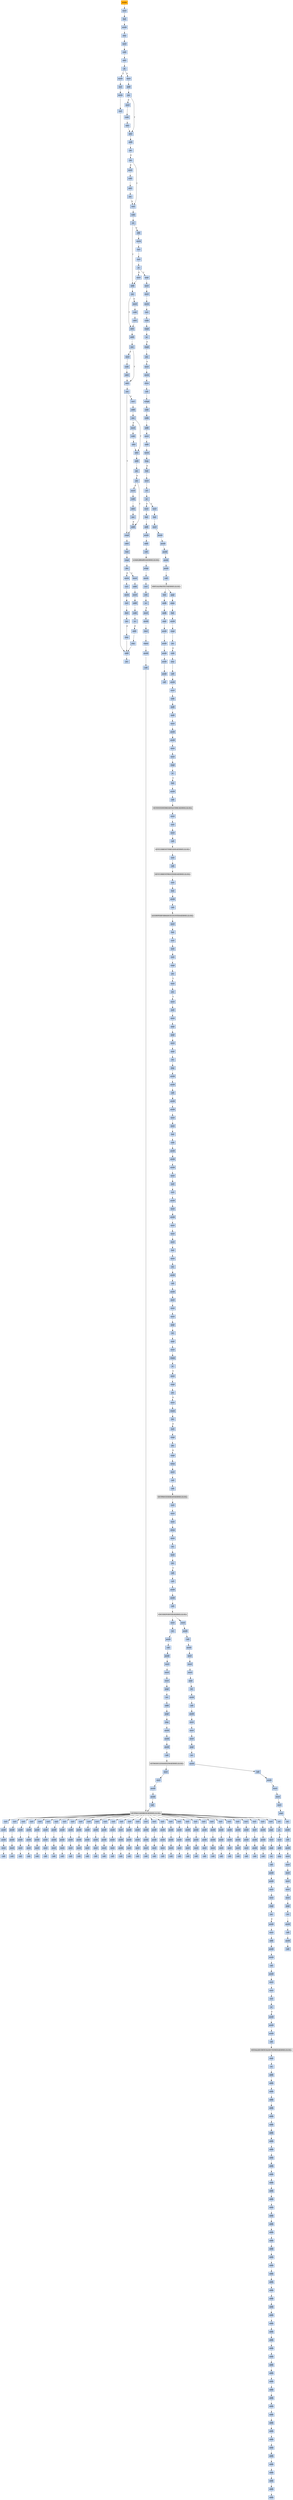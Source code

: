 strict digraph G {
	graph [bgcolor=transparent,
		name=G
	];
	node [color=lightsteelblue,
		fillcolor=lightsteelblue,
		shape=rectangle,
		style=filled
	];
	a0x004377f0pusha_	[color=lightgrey,
		fillcolor=orange,
		label=pusha];
	a0x004377f1movl_0x424000UINT32_esi	[label=movl];
	a0x004377f0pusha_ -> a0x004377f1movl_0x424000UINT32_esi	[color="#000000"];
	a0x004377f6leal__143360esi__edi	[label=leal];
	a0x004377f1movl_0x424000UINT32_esi -> a0x004377f6leal__143360esi__edi	[color="#000000"];
	a0x004377fcpushl_edi	[label=pushl];
	a0x004377f6leal__143360esi__edi -> a0x004377fcpushl_edi	[color="#000000"];
	a0x004377fdjmp_0x0043780a	[label=jmp];
	a0x004377fcpushl_edi -> a0x004377fdjmp_0x0043780a	[color="#000000"];
	a0x0043780amovl_esi__ebx	[label=movl];
	a0x004377fdjmp_0x0043780a -> a0x0043780amovl_esi__ebx	[color="#000000"];
	a0x0043780csubl_0xfffffffcUINT8_esi	[label=subl];
	a0x0043780amovl_esi__ebx -> a0x0043780csubl_0xfffffffcUINT8_esi	[color="#000000"];
	a0x0043780fadcl_ebx_ebx	[label=adcl];
	a0x0043780csubl_0xfffffffcUINT8_esi -> a0x0043780fadcl_ebx_ebx	[color="#000000"];
	a0x00437811jb_0x00437800	[label=jb];
	a0x0043780fadcl_ebx_ebx -> a0x00437811jb_0x00437800	[color="#000000"];
	a0x00437800movb_esi__al	[label=movb];
	a0x00437811jb_0x00437800 -> a0x00437800movb_esi__al	[color="#000000",
		label=T];
	a0x00437813movl_0x1UINT32_eax	[label=movl];
	a0x00437811jb_0x00437800 -> a0x00437813movl_0x1UINT32_eax	[color="#000000",
		label=F];
	a0x00437802incl_esi	[label=incl];
	a0x00437800movb_esi__al -> a0x00437802incl_esi	[color="#000000"];
	a0x00437803movb_al_edi_	[label=movb];
	a0x00437802incl_esi -> a0x00437803movb_al_edi_	[color="#000000"];
	a0x00437805incl_edi	[label=incl];
	a0x00437803movb_al_edi_ -> a0x00437805incl_edi	[color="#000000"];
	a0x00437806addl_ebx_ebx	[label=addl];
	a0x00437805incl_edi -> a0x00437806addl_ebx_ebx	[color="#000000"];
	a0x00437808jne_0x00437811	[label=jne];
	a0x00437806addl_ebx_ebx -> a0x00437808jne_0x00437811	[color="#000000"];
	a0x00437818addl_ebx_ebx	[label=addl];
	a0x00437813movl_0x1UINT32_eax -> a0x00437818addl_ebx_ebx	[color="#000000"];
	a0x0043781ajne_0x00437823	[label=jne];
	a0x00437818addl_ebx_ebx -> a0x0043781ajne_0x00437823	[color="#000000"];
	a0x00437823adcl_eax_eax	[label=adcl];
	a0x0043781ajne_0x00437823 -> a0x00437823adcl_eax_eax	[color="#000000",
		label=T];
	a0x0043781cmovl_esi__ebx	[label=movl];
	a0x0043781ajne_0x00437823 -> a0x0043781cmovl_esi__ebx	[color="#000000",
		label=F];
	a0x00437825addl_ebx_ebx	[label=addl];
	a0x00437823adcl_eax_eax -> a0x00437825addl_ebx_ebx	[color="#000000"];
	a0x00437827jae_0x00437818	[label=jae];
	a0x00437825addl_ebx_ebx -> a0x00437827jae_0x00437818	[color="#000000"];
	a0x00437829jne_0x00437834	[label=jne];
	a0x00437827jae_0x00437818 -> a0x00437829jne_0x00437834	[color="#000000",
		label=F];
	a0x00437834xorl_ecx_ecx	[label=xorl];
	a0x00437829jne_0x00437834 -> a0x00437834xorl_ecx_ecx	[color="#000000",
		label=T];
	a0x0043782bmovl_esi__ebx	[label=movl];
	a0x00437829jne_0x00437834 -> a0x0043782bmovl_esi__ebx	[color="#000000",
		label=F];
	a0x00437836subl_0x3UINT8_eax	[label=subl];
	a0x00437834xorl_ecx_ecx -> a0x00437836subl_0x3UINT8_eax	[color="#000000"];
	a0x00437839jb_0x00437848	[label=jb];
	a0x00437836subl_0x3UINT8_eax -> a0x00437839jb_0x00437848	[color="#000000"];
	a0x0043783bshll_0x8UINT8_eax	[label=shll];
	a0x00437839jb_0x00437848 -> a0x0043783bshll_0x8UINT8_eax	[color="#000000",
		label=F];
	a0x00437848addl_ebx_ebx	[label=addl];
	a0x00437839jb_0x00437848 -> a0x00437848addl_ebx_ebx	[color="#000000",
		label=T];
	a0x0043783emovb_esi__al	[label=movb];
	a0x0043783bshll_0x8UINT8_eax -> a0x0043783emovb_esi__al	[color="#000000"];
	a0x00437840incl_esi	[label=incl];
	a0x0043783emovb_esi__al -> a0x00437840incl_esi	[color="#000000"];
	a0x00437841xorl_0xffffffffUINT8_eax	[label=xorl];
	a0x00437840incl_esi -> a0x00437841xorl_0xffffffffUINT8_eax	[color="#000000"];
	a0x00437844je_0x004378ba	[label=je];
	a0x00437841xorl_0xffffffffUINT8_eax -> a0x00437844je_0x004378ba	[color="#000000"];
	a0x00437846movl_eax_ebp	[label=movl];
	a0x00437844je_0x004378ba -> a0x00437846movl_eax_ebp	[color="#000000",
		label=F];
	a0x004378bapopl_esi	[label=popl];
	a0x00437844je_0x004378ba -> a0x004378bapopl_esi	[color="#000000",
		label=T];
	a0x00437846movl_eax_ebp -> a0x00437848addl_ebx_ebx	[color="#000000"];
	a0x0043784ajne_0x00437853	[label=jne];
	a0x00437848addl_ebx_ebx -> a0x0043784ajne_0x00437853	[color="#000000"];
	a0x00437853adcl_ecx_ecx	[label=adcl];
	a0x0043784ajne_0x00437853 -> a0x00437853adcl_ecx_ecx	[color="#000000",
		label=T];
	a0x0043784cmovl_esi__ebx	[label=movl];
	a0x0043784ajne_0x00437853 -> a0x0043784cmovl_esi__ebx	[color="#000000",
		label=F];
	a0x00437855addl_ebx_ebx	[label=addl];
	a0x00437853adcl_ecx_ecx -> a0x00437855addl_ebx_ebx	[color="#000000"];
	a0x00437857jne_0x00437860	[label=jne];
	a0x00437855addl_ebx_ebx -> a0x00437857jne_0x00437860	[color="#000000"];
	a0x00437859movl_esi__ebx	[label=movl];
	a0x00437857jne_0x00437860 -> a0x00437859movl_esi__ebx	[color="#000000",
		label=F];
	a0x00437860adcl_ecx_ecx	[label=adcl];
	a0x00437857jne_0x00437860 -> a0x00437860adcl_ecx_ecx	[color="#000000",
		label=T];
	a0x0043785bsubl_0xfffffffcUINT8_esi	[label=subl];
	a0x00437859movl_esi__ebx -> a0x0043785bsubl_0xfffffffcUINT8_esi	[color="#000000"];
	a0x0043785eadcl_ebx_ebx	[label=adcl];
	a0x0043785bsubl_0xfffffffcUINT8_esi -> a0x0043785eadcl_ebx_ebx	[color="#000000"];
	a0x0043785eadcl_ebx_ebx -> a0x00437860adcl_ecx_ecx	[color="#000000"];
	a0x00437862jne_0x00437884	[label=jne];
	a0x00437860adcl_ecx_ecx -> a0x00437862jne_0x00437884	[color="#000000"];
	a0x00437884cmpl_0xfffff300UINT32_ebp	[label=cmpl];
	a0x00437862jne_0x00437884 -> a0x00437884cmpl_0xfffff300UINT32_ebp	[color="#000000",
		label=T];
	a0x00437864incl_ecx	[label=incl];
	a0x00437862jne_0x00437884 -> a0x00437864incl_ecx	[color="#000000",
		label=F];
	a0x0043788aadcl_0x1UINT8_ecx	[label=adcl];
	a0x00437884cmpl_0xfffff300UINT32_ebp -> a0x0043788aadcl_0x1UINT8_ecx	[color="#000000"];
	a0x0043788dleal_ediebp__edx	[label=leal];
	a0x0043788aadcl_0x1UINT8_ecx -> a0x0043788dleal_ediebp__edx	[color="#000000"];
	a0x00437890cmpl_0xfffffffcUINT8_ebp	[label=cmpl];
	a0x0043788dleal_ediebp__edx -> a0x00437890cmpl_0xfffffffcUINT8_ebp	[color="#000000"];
	a0x00437893jbe_0x004378a4	[label=jbe];
	a0x00437890cmpl_0xfffffffcUINT8_ebp -> a0x00437893jbe_0x004378a4	[color="#000000"];
	a0x004378a4movl_edx__eax	[label=movl];
	a0x00437893jbe_0x004378a4 -> a0x004378a4movl_edx__eax	[color="#000000",
		label=T];
	a0x00437895movb_edx__al	[label=movb];
	a0x00437893jbe_0x004378a4 -> a0x00437895movb_edx__al	[color="#000000",
		label=F];
	a0x004378a6addl_0x4UINT8_edx	[label=addl];
	a0x004378a4movl_edx__eax -> a0x004378a6addl_0x4UINT8_edx	[color="#000000"];
	a0x004378a9movl_eax_edi_	[label=movl];
	a0x004378a6addl_0x4UINT8_edx -> a0x004378a9movl_eax_edi_	[color="#000000"];
	a0x004378abaddl_0x4UINT8_edi	[label=addl];
	a0x004378a9movl_eax_edi_ -> a0x004378abaddl_0x4UINT8_edi	[color="#000000"];
	a0x004378aesubl_0x4UINT8_ecx	[label=subl];
	a0x004378abaddl_0x4UINT8_edi -> a0x004378aesubl_0x4UINT8_ecx	[color="#000000"];
	a0x004378b1ja_0x004378a4	[label=ja];
	a0x004378aesubl_0x4UINT8_ecx -> a0x004378b1ja_0x004378a4	[color="#000000"];
	a0x004378b3addl_ecx_edi	[label=addl];
	a0x004378b1ja_0x004378a4 -> a0x004378b3addl_ecx_edi	[color="#000000",
		label=F];
	a0x004378b5jmp_0x00437806	[label=jmp];
	a0x004378b3addl_ecx_edi -> a0x004378b5jmp_0x00437806	[color="#000000"];
	a0x004378b5jmp_0x00437806 -> a0x00437806addl_ebx_ebx	[color="#000000"];
	a0x00437865addl_ebx_ebx	[label=addl];
	a0x00437864incl_ecx -> a0x00437865addl_ebx_ebx	[color="#000000"];
	a0x00437867jne_0x00437870	[label=jne];
	a0x00437865addl_ebx_ebx -> a0x00437867jne_0x00437870	[color="#000000"];
	a0x00437870adcl_ecx_ecx	[label=adcl];
	a0x00437867jne_0x00437870 -> a0x00437870adcl_ecx_ecx	[color="#000000",
		label=T];
	a0x00437869movl_esi__ebx	[label=movl];
	a0x00437867jne_0x00437870 -> a0x00437869movl_esi__ebx	[color="#000000",
		label=F];
	a0x00437872addl_ebx_ebx	[label=addl];
	a0x00437870adcl_ecx_ecx -> a0x00437872addl_ebx_ebx	[color="#000000"];
	a0x00437874jae_0x00437865	[label=jae];
	a0x00437872addl_ebx_ebx -> a0x00437874jae_0x00437865	[color="#000000"];
	a0x00437876jne_0x00437881	[label=jne];
	a0x00437874jae_0x00437865 -> a0x00437876jne_0x00437881	[color="#000000",
		label=F];
	a0x00437881addl_0x2UINT8_ecx	[label=addl];
	a0x00437876jne_0x00437881 -> a0x00437881addl_0x2UINT8_ecx	[color="#000000",
		label=T];
	a0x00437878movl_esi__ebx	[label=movl];
	a0x00437876jne_0x00437881 -> a0x00437878movl_esi__ebx	[color="#000000",
		label=F];
	a0x00437881addl_0x2UINT8_ecx -> a0x00437884cmpl_0xfffff300UINT32_ebp	[color="#000000"];
	a0x00437897incl_edx	[label=incl];
	a0x00437895movb_edx__al -> a0x00437897incl_edx	[color="#000000"];
	a0x00437898movb_al_edi_	[label=movb];
	a0x00437897incl_edx -> a0x00437898movb_al_edi_	[color="#000000"];
	a0x0043789aincl_edi	[label=incl];
	a0x00437898movb_al_edi_ -> a0x0043789aincl_edi	[color="#000000"];
	a0x0043789bdecl_ecx	[label=decl];
	a0x0043789aincl_edi -> a0x0043789bdecl_ecx	[color="#000000"];
	a0x0043789cjne_0x00437895	[label=jne];
	a0x0043789bdecl_ecx -> a0x0043789cjne_0x00437895	[color="#000000"];
	a0x0043789ejmp_0x00437806	[label=jmp];
	a0x0043789cjne_0x00437895 -> a0x0043789ejmp_0x00437806	[color="#000000",
		label=F];
	a0x0043789ejmp_0x00437806 -> a0x00437806addl_ebx_ebx	[color="#000000"];
	a0x0043781esubl_0xfffffffcUINT8_esi	[label=subl];
	a0x0043781cmovl_esi__ebx -> a0x0043781esubl_0xfffffffcUINT8_esi	[color="#000000"];
	a0x00437821adcl_ebx_ebx	[label=adcl];
	a0x0043781esubl_0xfffffffcUINT8_esi -> a0x00437821adcl_ebx_ebx	[color="#000000"];
	a0x00437821adcl_ebx_ebx -> a0x00437823adcl_eax_eax	[color="#000000"];
	a0x0043784esubl_0xfffffffcUINT8_esi	[label=subl];
	a0x0043784cmovl_esi__ebx -> a0x0043784esubl_0xfffffffcUINT8_esi	[color="#000000"];
	a0x00437851adcl_ebx_ebx	[label=adcl];
	a0x0043784esubl_0xfffffffcUINT8_esi -> a0x00437851adcl_ebx_ebx	[color="#000000"];
	a0x00437851adcl_ebx_ebx -> a0x00437853adcl_ecx_ecx	[color="#000000"];
	a0x0043782dsubl_0xfffffffcUINT8_esi	[label=subl];
	a0x0043782bmovl_esi__ebx -> a0x0043782dsubl_0xfffffffcUINT8_esi	[color="#000000"];
	a0x00437830adcl_ebx_ebx	[label=adcl];
	a0x0043782dsubl_0xfffffffcUINT8_esi -> a0x00437830adcl_ebx_ebx	[color="#000000"];
	a0x00437832jae_0x00437818	[label=jae];
	a0x00437830adcl_ebx_ebx -> a0x00437832jae_0x00437818	[color="#000000"];
	a0x00437832jae_0x00437818 -> a0x00437834xorl_ecx_ecx	[color="#000000",
		label=F];
	a0x0043787asubl_0xfffffffcUINT8_esi	[label=subl];
	a0x00437878movl_esi__ebx -> a0x0043787asubl_0xfffffffcUINT8_esi	[color="#000000"];
	a0x0043787dadcl_ebx_ebx	[label=adcl];
	a0x0043787asubl_0xfffffffcUINT8_esi -> a0x0043787dadcl_ebx_ebx	[color="#000000"];
	a0x0043787fjae_0x00437865	[label=jae];
	a0x0043787dadcl_ebx_ebx -> a0x0043787fjae_0x00437865	[color="#000000"];
	a0x0043787fjae_0x00437865 -> a0x00437881addl_0x2UINT8_ecx	[color="#000000",
		label=F];
	a0x0043786bsubl_0xfffffffcUINT8_esi	[label=subl];
	a0x00437869movl_esi__ebx -> a0x0043786bsubl_0xfffffffcUINT8_esi	[color="#000000"];
	a0x0043786eadcl_ebx_ebx	[label=adcl];
	a0x0043786bsubl_0xfffffffcUINT8_esi -> a0x0043786eadcl_ebx_ebx	[color="#000000"];
	a0x0043786eadcl_ebx_ebx -> a0x00437870adcl_ecx_ecx	[color="#000000"];
	a0x004378bbmovl_esi_edi	[label=movl];
	a0x004378bapopl_esi -> a0x004378bbmovl_esi_edi	[color="#000000"];
	a0x004378bdmovl_0xb40UINT32_ecx	[label=movl];
	a0x004378bbmovl_esi_edi -> a0x004378bdmovl_0xb40UINT32_ecx	[color="#000000"];
	a0x004378c2movb_edi__al	[label=movb];
	a0x004378bdmovl_0xb40UINT32_ecx -> a0x004378c2movb_edi__al	[color="#000000"];
	a0x004378c4incl_edi	[label=incl];
	a0x004378c2movb_edi__al -> a0x004378c4incl_edi	[color="#000000"];
	a0x004378c5subb_0xffffffe8UINT8_al	[label=subb];
	a0x004378c4incl_edi -> a0x004378c5subb_0xffffffe8UINT8_al	[color="#000000"];
	a0x004378c7cmpb_0x1UINT8_al	[label=cmpb];
	a0x004378c5subb_0xffffffe8UINT8_al -> a0x004378c7cmpb_0x1UINT8_al	[color="#000000"];
	a0x004378c9ja_0x004378c2	[label=ja];
	a0x004378c7cmpb_0x1UINT8_al -> a0x004378c9ja_0x004378c2	[color="#000000"];
	a0x004378cbcmpb_0xaUINT8_edi_	[label=cmpb];
	a0x004378c9ja_0x004378c2 -> a0x004378cbcmpb_0xaUINT8_edi_	[color="#000000",
		label=F];
	a0x004378cejne_0x004378c2	[label=jne];
	a0x004378cbcmpb_0xaUINT8_edi_ -> a0x004378cejne_0x004378c2	[color="#000000"];
	a0x004378d0movl_edi__eax	[label=movl];
	a0x004378cejne_0x004378c2 -> a0x004378d0movl_edi__eax	[color="#000000",
		label=F];
	a0x004378d2movb_0x4edi__bl	[label=movb];
	a0x004378d0movl_edi__eax -> a0x004378d2movb_0x4edi__bl	[color="#000000"];
	a0x004378d5shrw_0x8UINT8_ax	[label=shrw];
	a0x004378d2movb_0x4edi__bl -> a0x004378d5shrw_0x8UINT8_ax	[color="#000000"];
	a0x004378d9roll_0x10UINT8_eax	[label=roll];
	a0x004378d5shrw_0x8UINT8_ax -> a0x004378d9roll_0x10UINT8_eax	[color="#000000"];
	a0x004378dcxchgb_al_ah	[label=xchgb];
	a0x004378d9roll_0x10UINT8_eax -> a0x004378dcxchgb_al_ah	[color="#000000"];
	a0x004378desubl_edi_eax	[label=subl];
	a0x004378dcxchgb_al_ah -> a0x004378desubl_edi_eax	[color="#000000"];
	a0x004378e0subb_0xffffffe8UINT8_bl	[label=subb];
	a0x004378desubl_edi_eax -> a0x004378e0subb_0xffffffe8UINT8_bl	[color="#000000"];
	a0x004378e3addl_esi_eax	[label=addl];
	a0x004378e0subb_0xffffffe8UINT8_bl -> a0x004378e3addl_esi_eax	[color="#000000"];
	a0x004378e5movl_eax_edi_	[label=movl];
	a0x004378e3addl_esi_eax -> a0x004378e5movl_eax_edi_	[color="#000000"];
	a0x004378e7addl_0x5UINT8_edi	[label=addl];
	a0x004378e5movl_eax_edi_ -> a0x004378e7addl_0x5UINT8_edi	[color="#000000"];
	a0x004378eamovb_bl_al	[label=movb];
	a0x004378e7addl_0x5UINT8_edi -> a0x004378eamovb_bl_al	[color="#000000"];
	a0x004378ecloop_0x004378c7	[label=loop];
	a0x004378eamovb_bl_al -> a0x004378ecloop_0x004378c7	[color="#000000"];
	a0x004378eeleal_0x35000esi__edi	[label=leal];
	a0x004378ecloop_0x004378c7 -> a0x004378eeleal_0x35000esi__edi	[color="#000000",
		label=F];
	a0x004378f4movl_edi__eax	[label=movl];
	a0x004378eeleal_0x35000esi__edi -> a0x004378f4movl_edi__eax	[color="#000000"];
	a0x004378f6orl_eax_eax	[label=orl];
	a0x004378f4movl_edi__eax -> a0x004378f6orl_eax_eax	[color="#000000"];
	a0x004378f8je_0x00437936	[label=je];
	a0x004378f6orl_eax_eax -> a0x004378f8je_0x00437936	[color="#000000"];
	a0x004378famovl_0x4edi__ebx	[label=movl];
	a0x004378f8je_0x00437936 -> a0x004378famovl_0x4edi__ebx	[color="#000000",
		label=F];
	a0x00437936movl_0x37620esi__ebp	[label=movl];
	a0x004378f8je_0x00437936 -> a0x00437936movl_0x37620esi__ebp	[color="#000000",
		label=T];
	a0x004378fdleal_0x37570eaxesi__eax	[label=leal];
	a0x004378famovl_0x4edi__ebx -> a0x004378fdleal_0x37570eaxesi__eax	[color="#000000"];
	a0x00437904addl_esi_ebx	[label=addl];
	a0x004378fdleal_0x37570eaxesi__eax -> a0x00437904addl_esi_ebx	[color="#000000"];
	a0x00437906pushl_eax	[label=pushl];
	a0x00437904addl_esi_ebx -> a0x00437906pushl_eax	[color="#000000"];
	a0x00437907addl_0x8UINT8_edi	[label=addl];
	a0x00437906pushl_eax -> a0x00437907addl_0x8UINT8_edi	[color="#000000"];
	a0x0043790acall_0x37614esi_	[label=call];
	a0x00437907addl_0x8UINT8_edi -> a0x0043790acall_0x37614esi_	[color="#000000"];
	LOADLIBRARYA_KERNEL32_DLL	[color=lightgrey,
		fillcolor=lightgrey,
		label="LOADLIBRARYA-KERNEL32-DLL"];
	a0x0043790acall_0x37614esi_ -> LOADLIBRARYA_KERNEL32_DLL	[color="#000000"];
	a0x00437910xchgl_eax_ebp	[label=xchgl];
	LOADLIBRARYA_KERNEL32_DLL -> a0x00437910xchgl_eax_ebp	[color="#000000"];
	a0x00437911movb_edi__al	[label=movb];
	a0x00437910xchgl_eax_ebp -> a0x00437911movb_edi__al	[color="#000000"];
	a0x00437913incl_edi	[label=incl];
	a0x00437911movb_edi__al -> a0x00437913incl_edi	[color="#000000"];
	a0x00437914orb_al_al	[label=orb];
	a0x00437913incl_edi -> a0x00437914orb_al_al	[color="#000000"];
	a0x00437916je_0x004378f4	[label=je];
	a0x00437914orb_al_al -> a0x00437916je_0x004378f4	[color="#000000"];
	a0x00437918movl_edi_ecx	[label=movl];
	a0x00437916je_0x004378f4 -> a0x00437918movl_edi_ecx	[color="#000000",
		label=F];
	a0x0043791apushl_edi	[label=pushl];
	a0x00437918movl_edi_ecx -> a0x0043791apushl_edi	[color="#000000"];
	a0x0043791bdecl_eax	[label=decl];
	a0x0043791apushl_edi -> a0x0043791bdecl_eax	[color="#000000"];
	a0x0043791crepnz_scasb_es_edi__al	[label=repnz];
	a0x0043791bdecl_eax -> a0x0043791crepnz_scasb_es_edi__al	[color="#000000"];
	a0x0043791epushl_ebp	[label=pushl];
	a0x0043791crepnz_scasb_es_edi__al -> a0x0043791epushl_ebp	[color="#000000"];
	a0x0043791fcall_0x3761cesi_	[label=call];
	a0x0043791epushl_ebp -> a0x0043791fcall_0x3761cesi_	[color="#000000"];
	GETPROCADDRESS_KERNEL32_DLL	[color=lightgrey,
		fillcolor=lightgrey,
		label="GETPROCADDRESS-KERNEL32-DLL"];
	a0x0043791fcall_0x3761cesi_ -> GETPROCADDRESS_KERNEL32_DLL	[color="#000000"];
	a0x00437925orl_eax_eax	[label=orl];
	GETPROCADDRESS_KERNEL32_DLL -> a0x00437925orl_eax_eax	[color="#000000"];
	a0x00409152xorl_0x431350_eax	[label=xorl];
	GETPROCADDRESS_KERNEL32_DLL -> a0x00409152xorl_0x431350_eax	[color="#000000"];
	a0x00409165xorl_0x431350_eax	[label=xorl];
	GETPROCADDRESS_KERNEL32_DLL -> a0x00409165xorl_0x431350_eax	[color="#000000"];
	a0x00409178xorl_0x431350_eax	[label=xorl];
	GETPROCADDRESS_KERNEL32_DLL -> a0x00409178xorl_0x431350_eax	[color="#000000"];
	a0x0040918bxorl_0x431350_eax	[label=xorl];
	GETPROCADDRESS_KERNEL32_DLL -> a0x0040918bxorl_0x431350_eax	[color="#000000"];
	a0x0040919exorl_0x431350_eax	[label=xorl];
	GETPROCADDRESS_KERNEL32_DLL -> a0x0040919exorl_0x431350_eax	[color="#000000"];
	a0x004091b1xorl_0x431350_eax	[label=xorl];
	GETPROCADDRESS_KERNEL32_DLL -> a0x004091b1xorl_0x431350_eax	[color="#000000"];
	a0x004091c4xorl_0x431350_eax	[label=xorl];
	GETPROCADDRESS_KERNEL32_DLL -> a0x004091c4xorl_0x431350_eax	[color="#000000"];
	a0x004091d7xorl_0x431350_eax	[label=xorl];
	GETPROCADDRESS_KERNEL32_DLL -> a0x004091d7xorl_0x431350_eax	[color="#000000"];
	a0x004091eaxorl_0x431350_eax	[label=xorl];
	GETPROCADDRESS_KERNEL32_DLL -> a0x004091eaxorl_0x431350_eax	[color="#000000"];
	a0x004091fdxorl_0x431350_eax	[label=xorl];
	GETPROCADDRESS_KERNEL32_DLL -> a0x004091fdxorl_0x431350_eax	[color="#000000"];
	a0x00409210xorl_0x431350_eax	[label=xorl];
	GETPROCADDRESS_KERNEL32_DLL -> a0x00409210xorl_0x431350_eax	[color="#000000"];
	a0x00409223xorl_0x431350_eax	[label=xorl];
	GETPROCADDRESS_KERNEL32_DLL -> a0x00409223xorl_0x431350_eax	[color="#000000"];
	a0x00409236xorl_0x431350_eax	[label=xorl];
	GETPROCADDRESS_KERNEL32_DLL -> a0x00409236xorl_0x431350_eax	[color="#000000"];
	a0x00409249xorl_0x431350_eax	[label=xorl];
	GETPROCADDRESS_KERNEL32_DLL -> a0x00409249xorl_0x431350_eax	[color="#000000"];
	a0x0040925cxorl_0x431350_eax	[label=xorl];
	GETPROCADDRESS_KERNEL32_DLL -> a0x0040925cxorl_0x431350_eax	[color="#000000"];
	a0x0040926fxorl_0x431350_eax	[label=xorl];
	GETPROCADDRESS_KERNEL32_DLL -> a0x0040926fxorl_0x431350_eax	[color="#000000"];
	a0x00409282xorl_0x431350_eax	[label=xorl];
	GETPROCADDRESS_KERNEL32_DLL -> a0x00409282xorl_0x431350_eax	[color="#000000"];
	a0x00409295xorl_0x431350_eax	[label=xorl];
	GETPROCADDRESS_KERNEL32_DLL -> a0x00409295xorl_0x431350_eax	[color="#000000"];
	a0x004092a8xorl_0x431350_eax	[label=xorl];
	GETPROCADDRESS_KERNEL32_DLL -> a0x004092a8xorl_0x431350_eax	[color="#000000"];
	a0x004092bbxorl_0x431350_eax	[label=xorl];
	GETPROCADDRESS_KERNEL32_DLL -> a0x004092bbxorl_0x431350_eax	[color="#000000"];
	a0x004092cexorl_0x431350_eax	[label=xorl];
	GETPROCADDRESS_KERNEL32_DLL -> a0x004092cexorl_0x431350_eax	[color="#000000"];
	a0x004092e1xorl_0x431350_eax	[label=xorl];
	GETPROCADDRESS_KERNEL32_DLL -> a0x004092e1xorl_0x431350_eax	[color="#000000"];
	a0x004092f4xorl_0x431350_eax	[label=xorl];
	GETPROCADDRESS_KERNEL32_DLL -> a0x004092f4xorl_0x431350_eax	[color="#000000"];
	a0x00409307xorl_0x431350_eax	[label=xorl];
	GETPROCADDRESS_KERNEL32_DLL -> a0x00409307xorl_0x431350_eax	[color="#000000"];
	a0x0040931axorl_0x431350_eax	[label=xorl];
	GETPROCADDRESS_KERNEL32_DLL -> a0x0040931axorl_0x431350_eax	[color="#000000"];
	a0x0040932dxorl_0x431350_eax	[label=xorl];
	GETPROCADDRESS_KERNEL32_DLL -> a0x0040932dxorl_0x431350_eax	[color="#000000"];
	a0x00409340xorl_0x431350_eax	[label=xorl];
	GETPROCADDRESS_KERNEL32_DLL -> a0x00409340xorl_0x431350_eax	[color="#000000"];
	a0x00409353xorl_0x431350_eax	[label=xorl];
	GETPROCADDRESS_KERNEL32_DLL -> a0x00409353xorl_0x431350_eax	[color="#000000"];
	a0x00409366xorl_0x431350_eax	[label=xorl];
	GETPROCADDRESS_KERNEL32_DLL -> a0x00409366xorl_0x431350_eax	[color="#000000"];
	a0x00409379xorl_0x431350_eax	[label=xorl];
	GETPROCADDRESS_KERNEL32_DLL -> a0x00409379xorl_0x431350_eax	[color="#000000"];
	a0x0040938cxorl_0x431350_eax	[label=xorl];
	GETPROCADDRESS_KERNEL32_DLL -> a0x0040938cxorl_0x431350_eax	[color="#000000"];
	a0x0040939fxorl_0x431350_eax	[label=xorl];
	GETPROCADDRESS_KERNEL32_DLL -> a0x0040939fxorl_0x431350_eax	[color="#000000"];
	a0x004093b2xorl_0x431350_eax	[label=xorl];
	GETPROCADDRESS_KERNEL32_DLL -> a0x004093b2xorl_0x431350_eax	[color="#000000"];
	a0x00437927je_0x00437930	[label=je];
	a0x00437925orl_eax_eax -> a0x00437927je_0x00437930	[color="#000000"];
	a0x00437929movl_eax_ebx_	[label=movl];
	a0x00437927je_0x00437930 -> a0x00437929movl_eax_ebx_	[color="#000000",
		label=F];
	a0x0043792baddl_0x4UINT8_ebx	[label=addl];
	a0x00437929movl_eax_ebx_ -> a0x0043792baddl_0x4UINT8_ebx	[color="#000000"];
	a0x0043792ejmp_0x00437911	[label=jmp];
	a0x0043792baddl_0x4UINT8_ebx -> a0x0043792ejmp_0x00437911	[color="#000000"];
	a0x0043793cleal__4096esi__edi	[label=leal];
	a0x00437936movl_0x37620esi__ebp -> a0x0043793cleal__4096esi__edi	[color="#000000"];
	a0x00437942movl_0x1000UINT32_ebx	[label=movl];
	a0x0043793cleal__4096esi__edi -> a0x00437942movl_0x1000UINT32_ebx	[color="#000000"];
	a0x00437947pushl_eax	[label=pushl];
	a0x00437942movl_0x1000UINT32_ebx -> a0x00437947pushl_eax	[color="#000000"];
	a0x00437948pushl_esp	[label=pushl];
	a0x00437947pushl_eax -> a0x00437948pushl_esp	[color="#000000"];
	a0x00437949pushl_0x4UINT8	[label=pushl];
	a0x00437948pushl_esp -> a0x00437949pushl_0x4UINT8	[color="#000000"];
	a0x0043794bpushl_ebx	[label=pushl];
	a0x00437949pushl_0x4UINT8 -> a0x0043794bpushl_ebx	[color="#000000"];
	a0x0043794cpushl_edi	[label=pushl];
	a0x0043794bpushl_ebx -> a0x0043794cpushl_edi	[color="#000000"];
	a0x0043794dcall_ebp	[label=call];
	a0x0043794cpushl_edi -> a0x0043794dcall_ebp	[color="#000000"];
	VIRTUALPROTECT_KERNEL32_DLL	[color=lightgrey,
		fillcolor=lightgrey,
		label="VIRTUALPROTECT-KERNEL32-DLL"];
	a0x0043794dcall_ebp -> VIRTUALPROTECT_KERNEL32_DLL	[color="#000000"];
	a0x0043794fleal_0x217edi__eax	[label=leal];
	VIRTUALPROTECT_KERNEL32_DLL -> a0x0043794fleal_0x217edi__eax	[color="#000000"];
	a0x00437964popl_eax	[label=popl];
	VIRTUALPROTECT_KERNEL32_DLL -> a0x00437964popl_eax	[color="#000000"];
	a0x00437955andb_0x7fUINT8_eax_	[label=andb];
	a0x0043794fleal_0x217edi__eax -> a0x00437955andb_0x7fUINT8_eax_	[color="#000000"];
	a0x00437958andb_0x7fUINT8_0x28eax_	[label=andb];
	a0x00437955andb_0x7fUINT8_eax_ -> a0x00437958andb_0x7fUINT8_0x28eax_	[color="#000000"];
	a0x0043795cpopl_eax	[label=popl];
	a0x00437958andb_0x7fUINT8_0x28eax_ -> a0x0043795cpopl_eax	[color="#000000"];
	a0x0043795dpushl_eax	[label=pushl];
	a0x0043795cpopl_eax -> a0x0043795dpushl_eax	[color="#000000"];
	a0x0043795epushl_esp	[label=pushl];
	a0x0043795dpushl_eax -> a0x0043795epushl_esp	[color="#000000"];
	a0x0043795fpushl_eax	[label=pushl];
	a0x0043795epushl_esp -> a0x0043795fpushl_eax	[color="#000000"];
	a0x00437960pushl_ebx	[label=pushl];
	a0x0043795fpushl_eax -> a0x00437960pushl_ebx	[color="#000000"];
	a0x00437961pushl_edi	[label=pushl];
	a0x00437960pushl_ebx -> a0x00437961pushl_edi	[color="#000000"];
	a0x00437962call_ebp	[label=call];
	a0x00437961pushl_edi -> a0x00437962call_ebp	[color="#000000"];
	a0x00437965popa_	[label=popa];
	a0x00437964popl_eax -> a0x00437965popa_	[color="#000000"];
	a0x00437966leal__128esp__eax	[label=leal];
	a0x00437965popa_ -> a0x00437966leal__128esp__eax	[color="#000000"];
	a0x0043796apushl_0x0UINT8	[label=pushl];
	a0x00437966leal__128esp__eax -> a0x0043796apushl_0x0UINT8	[color="#000000"];
	a0x0043796ccmpl_eax_esp	[label=cmpl];
	a0x0043796apushl_0x0UINT8 -> a0x0043796ccmpl_eax_esp	[color="#000000"];
	a0x0043796ejne_0x0043796a	[label=jne];
	a0x0043796ccmpl_eax_esp -> a0x0043796ejne_0x0043796a	[color="#000000"];
	a0x00437970subl_0xffffff80UINT8_esp	[label=subl];
	a0x0043796ejne_0x0043796a -> a0x00437970subl_0xffffff80UINT8_esp	[color="#000000",
		label=F];
	a0x00437973jmp_0x004064ac	[label=jmp];
	a0x00437970subl_0xffffff80UINT8_esp -> a0x00437973jmp_0x004064ac	[color="#000000"];
	a0x004064accall_0x40e19a	[label=call];
	a0x00437973jmp_0x004064ac -> a0x004064accall_0x40e19a	[color="#000000"];
	a0x0040e19apushl_ebp	[label=pushl];
	a0x004064accall_0x40e19a -> a0x0040e19apushl_ebp	[color="#000000"];
	a0x0040e19bmovl_esp_ebp	[label=movl];
	a0x0040e19apushl_ebp -> a0x0040e19bmovl_esp_ebp	[color="#000000"];
	a0x0040e19dsubl_0x14UINT8_esp	[label=subl];
	a0x0040e19bmovl_esp_ebp -> a0x0040e19dsubl_0x14UINT8_esp	[color="#000000"];
	a0x0040e1a0andl_0x0UINT8__12ebp_	[label=andl];
	a0x0040e19dsubl_0x14UINT8_esp -> a0x0040e1a0andl_0x0UINT8__12ebp_	[color="#000000"];
	a0x0040e1a4andl_0x0UINT8__8ebp_	[label=andl];
	a0x0040e1a0andl_0x0UINT8__12ebp_ -> a0x0040e1a4andl_0x0UINT8__8ebp_	[color="#000000"];
	a0x0040e1a8movl_0x431350_eax	[label=movl];
	a0x0040e1a4andl_0x0UINT8__8ebp_ -> a0x0040e1a8movl_0x431350_eax	[color="#000000"];
	a0x0040e1adpushl_esi	[label=pushl];
	a0x0040e1a8movl_0x431350_eax -> a0x0040e1adpushl_esi	[color="#000000"];
	a0x0040e1aepushl_edi	[label=pushl];
	a0x0040e1adpushl_esi -> a0x0040e1aepushl_edi	[color="#000000"];
	a0x0040e1afmovl_0xbb40e64eUINT32_edi	[label=movl];
	a0x0040e1aepushl_edi -> a0x0040e1afmovl_0xbb40e64eUINT32_edi	[color="#000000"];
	a0x0040e1b4movl_0xffff0000UINT32_esi	[label=movl];
	a0x0040e1afmovl_0xbb40e64eUINT32_edi -> a0x0040e1b4movl_0xffff0000UINT32_esi	[color="#000000"];
	a0x0040e1b9cmpl_edi_eax	[label=cmpl];
	a0x0040e1b4movl_0xffff0000UINT32_esi -> a0x0040e1b9cmpl_edi_eax	[color="#000000"];
	a0x0040e1bbje_0x40e1ca	[label=je];
	a0x0040e1b9cmpl_edi_eax -> a0x0040e1bbje_0x40e1ca	[color="#000000"];
	a0x0040e1caleal__12ebp__eax	[label=leal];
	a0x0040e1bbje_0x40e1ca -> a0x0040e1caleal__12ebp__eax	[color="#000000",
		label=T];
	a0x0040e1cdpushl_eax	[label=pushl];
	a0x0040e1caleal__12ebp__eax -> a0x0040e1cdpushl_eax	[color="#000000"];
	a0x0040e1cecall_0x4231a4	[label=call];
	a0x0040e1cdpushl_eax -> a0x0040e1cecall_0x4231a4	[color="#000000"];
	GETSYSTEMTIMEASFILETIME_KERNEL32_DLL	[color=lightgrey,
		fillcolor=lightgrey,
		label="GETSYSTEMTIMEASFILETIME-KERNEL32-DLL"];
	a0x0040e1cecall_0x4231a4 -> GETSYSTEMTIMEASFILETIME_KERNEL32_DLL	[color="#000000"];
	a0x0040e1d4movl__8ebp__eax	[label=movl];
	GETSYSTEMTIMEASFILETIME_KERNEL32_DLL -> a0x0040e1d4movl__8ebp__eax	[color="#000000"];
	a0x0040e1d7xorl__12ebp__eax	[label=xorl];
	a0x0040e1d4movl__8ebp__eax -> a0x0040e1d7xorl__12ebp__eax	[color="#000000"];
	a0x0040e1damovl_eax__4ebp_	[label=movl];
	a0x0040e1d7xorl__12ebp__eax -> a0x0040e1damovl_eax__4ebp_	[color="#000000"];
	a0x0040e1ddcall_0x423188	[label=call];
	a0x0040e1damovl_eax__4ebp_ -> a0x0040e1ddcall_0x423188	[color="#000000"];
	GETCURRENTTHREADID_KERNEL32_DLL	[color=lightgrey,
		fillcolor=lightgrey,
		label="GETCURRENTTHREADID-KERNEL32-DLL"];
	a0x0040e1ddcall_0x423188 -> GETCURRENTTHREADID_KERNEL32_DLL	[color="#000000"];
	a0x0040e1e3xorl_eax__4ebp_	[label=xorl];
	GETCURRENTTHREADID_KERNEL32_DLL -> a0x0040e1e3xorl_eax__4ebp_	[color="#000000"];
	a0x0040e1e6call_0x4231a0	[label=call];
	a0x0040e1e3xorl_eax__4ebp_ -> a0x0040e1e6call_0x4231a0	[color="#000000"];
	GETCURRENTPROCESSID_KERNEL32_DLL	[color=lightgrey,
		fillcolor=lightgrey,
		label="GETCURRENTPROCESSID-KERNEL32-DLL"];
	a0x0040e1e6call_0x4231a0 -> GETCURRENTPROCESSID_KERNEL32_DLL	[color="#000000"];
	a0x0040e1ecxorl_eax__4ebp_	[label=xorl];
	GETCURRENTPROCESSID_KERNEL32_DLL -> a0x0040e1ecxorl_eax__4ebp_	[color="#000000"];
	a0x0040e1efleal__20ebp__eax	[label=leal];
	a0x0040e1ecxorl_eax__4ebp_ -> a0x0040e1efleal__20ebp__eax	[color="#000000"];
	a0x0040e1f2pushl_eax	[label=pushl];
	a0x0040e1efleal__20ebp__eax -> a0x0040e1f2pushl_eax	[color="#000000"];
	a0x0040e1f3call_0x42319c	[label=call];
	a0x0040e1f2pushl_eax -> a0x0040e1f3call_0x42319c	[color="#000000"];
	QUERYPERFORMANCECOUNTER_KERNEL32_DLL	[color=lightgrey,
		fillcolor=lightgrey,
		label="QUERYPERFORMANCECOUNTER-KERNEL32-DLL"];
	a0x0040e1f3call_0x42319c -> QUERYPERFORMANCECOUNTER_KERNEL32_DLL	[color="#000000"];
	a0x0040e1f9movl__16ebp__ecx	[label=movl];
	QUERYPERFORMANCECOUNTER_KERNEL32_DLL -> a0x0040e1f9movl__16ebp__ecx	[color="#000000"];
	a0x0040e1fcleal__4ebp__eax	[label=leal];
	a0x0040e1f9movl__16ebp__ecx -> a0x0040e1fcleal__4ebp__eax	[color="#000000"];
	a0x0040e1ffxorl__20ebp__ecx	[label=xorl];
	a0x0040e1fcleal__4ebp__eax -> a0x0040e1ffxorl__20ebp__ecx	[color="#000000"];
	a0x0040e202xorl__4ebp__ecx	[label=xorl];
	a0x0040e1ffxorl__20ebp__ecx -> a0x0040e202xorl__4ebp__ecx	[color="#000000"];
	a0x0040e205xorl_eax_ecx	[label=xorl];
	a0x0040e202xorl__4ebp__ecx -> a0x0040e205xorl_eax_ecx	[color="#000000"];
	a0x0040e207cmpl_edi_ecx	[label=cmpl];
	a0x0040e205xorl_eax_ecx -> a0x0040e207cmpl_edi_ecx	[color="#000000"];
	a0x0040e209jne_0x40e212	[label=jne];
	a0x0040e207cmpl_edi_ecx -> a0x0040e209jne_0x40e212	[color="#000000"];
	a0x0040e212testl_ecx_esi	[label=testl];
	a0x0040e209jne_0x40e212 -> a0x0040e212testl_ecx_esi	[color="#000000",
		label=T];
	a0x0040e214jne_0x40e222	[label=jne];
	a0x0040e212testl_ecx_esi -> a0x0040e214jne_0x40e222	[color="#000000"];
	a0x0040e222movl_ecx_0x431350	[label=movl];
	a0x0040e214jne_0x40e222 -> a0x0040e222movl_ecx_0x431350	[color="#000000",
		label=T];
	a0x0040e228notl_ecx	[label=notl];
	a0x0040e222movl_ecx_0x431350 -> a0x0040e228notl_ecx	[color="#000000"];
	a0x0040e22amovl_ecx_0x431354	[label=movl];
	a0x0040e228notl_ecx -> a0x0040e22amovl_ecx_0x431354	[color="#000000"];
	a0x0040e230popl_edi	[label=popl];
	a0x0040e22amovl_ecx_0x431354 -> a0x0040e230popl_edi	[color="#000000"];
	a0x0040e231popl_esi	[label=popl];
	a0x0040e230popl_edi -> a0x0040e231popl_esi	[color="#000000"];
	a0x0040e232movl_ebp_esp	[label=movl];
	a0x0040e231popl_esi -> a0x0040e232movl_ebp_esp	[color="#000000"];
	a0x0040e234popl_ebp	[label=popl];
	a0x0040e232movl_ebp_esp -> a0x0040e234popl_ebp	[color="#000000"];
	a0x0040e235ret	[label=ret];
	a0x0040e234popl_ebp -> a0x0040e235ret	[color="#000000"];
	a0x004064b1jmp_0x4062eb	[label=jmp];
	a0x0040e235ret -> a0x004064b1jmp_0x4062eb	[color="#000000"];
	a0x004062ebpushl_0x14UINT8	[label=pushl];
	a0x004064b1jmp_0x4062eb -> a0x004062ebpushl_0x14UINT8	[color="#000000"];
	a0x004062edpushl_0x42f540UINT32	[label=pushl];
	a0x004062ebpushl_0x14UINT8 -> a0x004062edpushl_0x42f540UINT32	[color="#000000"];
	a0x004062f2call_0x407290	[label=call];
	a0x004062edpushl_0x42f540UINT32 -> a0x004062f2call_0x407290	[color="#000000"];
	a0x00407290pushl_0x407330UINT32	[label=pushl];
	a0x004062f2call_0x407290 -> a0x00407290pushl_0x407330UINT32	[color="#000000"];
	a0x00407295pushl_fs_0	[label=pushl];
	a0x00407290pushl_0x407330UINT32 -> a0x00407295pushl_fs_0	[color="#000000"];
	a0x0040729cmovl_0x10esp__eax	[label=movl];
	a0x00407295pushl_fs_0 -> a0x0040729cmovl_0x10esp__eax	[color="#000000"];
	a0x004072a0movl_ebp_0x10esp_	[label=movl];
	a0x0040729cmovl_0x10esp__eax -> a0x004072a0movl_ebp_0x10esp_	[color="#000000"];
	a0x004072a4leal_0x10esp__ebp	[label=leal];
	a0x004072a0movl_ebp_0x10esp_ -> a0x004072a4leal_0x10esp__ebp	[color="#000000"];
	a0x004072a8subl_eax_esp	[label=subl];
	a0x004072a4leal_0x10esp__ebp -> a0x004072a8subl_eax_esp	[color="#000000"];
	a0x004072aapushl_ebx	[label=pushl];
	a0x004072a8subl_eax_esp -> a0x004072aapushl_ebx	[color="#000000"];
	a0x004072abpushl_esi	[label=pushl];
	a0x004072aapushl_ebx -> a0x004072abpushl_esi	[color="#000000"];
	a0x004072acpushl_edi	[label=pushl];
	a0x004072abpushl_esi -> a0x004072acpushl_edi	[color="#000000"];
	a0x004072admovl_0x431350_eax	[label=movl];
	a0x004072acpushl_edi -> a0x004072admovl_0x431350_eax	[color="#000000"];
	a0x004072b2xorl_eax__4ebp_	[label=xorl];
	a0x004072admovl_0x431350_eax -> a0x004072b2xorl_eax__4ebp_	[color="#000000"];
	a0x004072b5xorl_ebp_eax	[label=xorl];
	a0x004072b2xorl_eax__4ebp_ -> a0x004072b5xorl_ebp_eax	[color="#000000"];
	a0x004072b7pushl_eax	[label=pushl];
	a0x004072b5xorl_ebp_eax -> a0x004072b7pushl_eax	[color="#000000"];
	a0x004072b8movl_esp__24ebp_	[label=movl];
	a0x004072b7pushl_eax -> a0x004072b8movl_esp__24ebp_	[color="#000000"];
	a0x004072bbpushl__8ebp_	[label=pushl];
	a0x004072b8movl_esp__24ebp_ -> a0x004072bbpushl__8ebp_	[color="#000000"];
	a0x004072bemovl__4ebp__eax	[label=movl];
	a0x004072bbpushl__8ebp_ -> a0x004072bemovl__4ebp__eax	[color="#000000"];
	a0x004072c1movl_0xfffffffeUINT32__4ebp_	[label=movl];
	a0x004072bemovl__4ebp__eax -> a0x004072c1movl_0xfffffffeUINT32__4ebp_	[color="#000000"];
	a0x004072c8movl_eax__8ebp_	[label=movl];
	a0x004072c1movl_0xfffffffeUINT32__4ebp_ -> a0x004072c8movl_eax__8ebp_	[color="#000000"];
	a0x004072cbleal__16ebp__eax	[label=leal];
	a0x004072c8movl_eax__8ebp_ -> a0x004072cbleal__16ebp__eax	[color="#000000"];
	a0x004072cemovl_eax_fs_0	[label=movl];
	a0x004072cbleal__16ebp__eax -> a0x004072cemovl_eax_fs_0	[color="#000000"];
	a0x004072d4ret	[label=ret];
	a0x004072cemovl_eax_fs_0 -> a0x004072d4ret	[color="#000000"];
	a0x004062f7pushl_0x1UINT8	[label=pushl];
	a0x004072d4ret -> a0x004062f7pushl_0x1UINT8	[color="#000000"];
	a0x004062f9call_0x40e14d	[label=call];
	a0x004062f7pushl_0x1UINT8 -> a0x004062f9call_0x40e14d	[color="#000000"];
	a0x0040e14dpushl_ebp	[label=pushl];
	a0x004062f9call_0x40e14d -> a0x0040e14dpushl_ebp	[color="#000000"];
	a0x0040e14emovl_esp_ebp	[label=movl];
	a0x0040e14dpushl_ebp -> a0x0040e14emovl_esp_ebp	[color="#000000"];
	a0x0040e150movl_0x8ebp__eax	[label=movl];
	a0x0040e14emovl_esp_ebp -> a0x0040e150movl_0x8ebp__eax	[color="#000000"];
	a0x0040e153movl_eax_0x432880	[label=movl];
	a0x0040e150movl_0x8ebp__eax -> a0x0040e153movl_eax_0x432880	[color="#000000"];
	a0x0040e158popl_ebp	[label=popl];
	a0x0040e153movl_eax_0x432880 -> a0x0040e158popl_ebp	[color="#000000"];
	a0x0040e159ret	[label=ret];
	a0x0040e158popl_ebp -> a0x0040e159ret	[color="#000000"];
	a0x004062fepopl_ecx	[label=popl];
	a0x0040e159ret -> a0x004062fepopl_ecx	[color="#000000"];
	a0x004062ffmovl_0x5a4dUINT32_eax	[label=movl];
	a0x004062fepopl_ecx -> a0x004062ffmovl_0x5a4dUINT32_eax	[color="#000000"];
	a0x00406304cmpw_ax_0x400000	[label=cmpw];
	a0x004062ffmovl_0x5a4dUINT32_eax -> a0x00406304cmpw_ax_0x400000	[color="#000000"];
	a0x0040630bje_0x406311	[label=je];
	a0x00406304cmpw_ax_0x400000 -> a0x0040630bje_0x406311	[color="#000000"];
	a0x00406311movl_0x40003c_eax	[label=movl];
	a0x0040630bje_0x406311 -> a0x00406311movl_0x40003c_eax	[color="#000000",
		label=T];
	a0x00406316cmpl_0x4550UINT32_0x400000eax_	[label=cmpl];
	a0x00406311movl_0x40003c_eax -> a0x00406316cmpl_0x4550UINT32_0x400000eax_	[color="#000000"];
	a0x00406320jne_0x40630d	[label=jne];
	a0x00406316cmpl_0x4550UINT32_0x400000eax_ -> a0x00406320jne_0x40630d	[color="#000000"];
	a0x00406322movl_0x10bUINT32_ecx	[label=movl];
	a0x00406320jne_0x40630d -> a0x00406322movl_0x10bUINT32_ecx	[color="#000000",
		label=F];
	a0x00406327cmpw_cx_0x400018eax_	[label=cmpw];
	a0x00406322movl_0x10bUINT32_ecx -> a0x00406327cmpw_cx_0x400018eax_	[color="#000000"];
	a0x0040632ejne_0x40630d	[label=jne];
	a0x00406327cmpw_cx_0x400018eax_ -> a0x0040632ejne_0x40630d	[color="#000000"];
	a0x00406330xorl_ebx_ebx	[label=xorl];
	a0x0040632ejne_0x40630d -> a0x00406330xorl_ebx_ebx	[color="#000000",
		label=F];
	a0x00406332cmpl_0xeUINT8_0x400074eax_	[label=cmpl];
	a0x00406330xorl_ebx_ebx -> a0x00406332cmpl_0xeUINT8_0x400074eax_	[color="#000000"];
	a0x00406339jbe_0x406344	[label=jbe];
	a0x00406332cmpl_0xeUINT8_0x400074eax_ -> a0x00406339jbe_0x406344	[color="#000000"];
	a0x0040633bcmpl_ebx_0x4000e8eax_	[label=cmpl];
	a0x00406339jbe_0x406344 -> a0x0040633bcmpl_ebx_0x4000e8eax_	[color="#000000",
		label=F];
	a0x00406341setne_bl	[label=setne];
	a0x0040633bcmpl_ebx_0x4000e8eax_ -> a0x00406341setne_bl	[color="#000000"];
	a0x00406344movl_ebx__28ebp_	[label=movl];
	a0x00406341setne_bl -> a0x00406344movl_ebx__28ebp_	[color="#000000"];
	a0x00406347call_0x40b7f9	[label=call];
	a0x00406344movl_ebx__28ebp_ -> a0x00406347call_0x40b7f9	[color="#000000"];
	a0x0040b7f9call_0x42318c	[label=call];
	a0x00406347call_0x40b7f9 -> a0x0040b7f9call_0x42318c	[color="#000000"];
	GETPROCESSHEAP_KERNEL32_DLL	[color=lightgrey,
		fillcolor=lightgrey,
		label="GETPROCESSHEAP-KERNEL32-DLL"];
	a0x0040b7f9call_0x42318c -> GETPROCESSHEAP_KERNEL32_DLL	[color="#000000"];
	a0x0040b7ffxorl_ecx_ecx	[label=xorl];
	GETPROCESSHEAP_KERNEL32_DLL -> a0x0040b7ffxorl_ecx_ecx	[color="#000000"];
	a0x0040b801movl_eax_0x432ed8	[label=movl];
	a0x0040b7ffxorl_ecx_ecx -> a0x0040b801movl_eax_0x432ed8	[color="#000000"];
	a0x0040b806testl_eax_eax	[label=testl];
	a0x0040b801movl_eax_0x432ed8 -> a0x0040b806testl_eax_eax	[color="#000000"];
	a0x0040b808setne_cl	[label=setne];
	a0x0040b806testl_eax_eax -> a0x0040b808setne_cl	[color="#000000"];
	a0x0040b80bmovl_ecx_eax	[label=movl];
	a0x0040b808setne_cl -> a0x0040b80bmovl_ecx_eax	[color="#000000"];
	a0x0040b80dret	[label=ret];
	a0x0040b80bmovl_ecx_eax -> a0x0040b80dret	[color="#000000"];
	a0x0040634ctestl_eax_eax	[label=testl];
	a0x0040b80dret -> a0x0040634ctestl_eax_eax	[color="#000000"];
	a0x0040634ejne_0x406358	[label=jne];
	a0x0040634ctestl_eax_eax -> a0x0040634ejne_0x406358	[color="#000000"];
	a0x00406358call_0x40a4d3	[label=call];
	a0x0040634ejne_0x406358 -> a0x00406358call_0x40a4d3	[color="#000000",
		label=T];
	a0x0040a4d3call_0x404b23	[label=call];
	a0x00406358call_0x40a4d3 -> a0x0040a4d3call_0x404b23	[color="#000000"];
	a0x00404b23pushl_esi	[label=pushl];
	a0x0040a4d3call_0x404b23 -> a0x00404b23pushl_esi	[color="#000000"];
	a0x00404b24pushl_0x0UINT8	[label=pushl];
	a0x00404b23pushl_esi -> a0x00404b24pushl_0x0UINT8	[color="#000000"];
	a0x00404b26call_0x4230e0	[label=call];
	a0x00404b24pushl_0x0UINT8 -> a0x00404b26call_0x4230e0	[color="#000000"];
	ENCODEPOINTER_KERNEL32_DLL	[color=lightgrey,
		fillcolor=lightgrey,
		label="ENCODEPOINTER-KERNEL32-DLL"];
	a0x00404b26call_0x4230e0 -> ENCODEPOINTER_KERNEL32_DLL	[color="#000000"];
	a0x00404b2cmovl_eax_esi	[label=movl];
	ENCODEPOINTER_KERNEL32_DLL -> a0x00404b2cmovl_eax_esi	[color="#000000"];
	a0x0040c1aamovl_eax_0x432edc	[label=movl];
	ENCODEPOINTER_KERNEL32_DLL -> a0x0040c1aamovl_eax_0x432edc	[color="#000000"];
	a0x00404b2epushl_esi	[label=pushl];
	a0x00404b2cmovl_eax_esi -> a0x00404b2epushl_esi	[color="#000000"];
	a0x00404b2fcall_0x40b7e6	[label=call];
	a0x00404b2epushl_esi -> a0x00404b2fcall_0x40b7e6	[color="#000000"];
	a0x0040b7e6pushl_ebp	[label=pushl];
	a0x00404b2fcall_0x40b7e6 -> a0x0040b7e6pushl_ebp	[color="#000000"];
	a0x0040b7e7movl_esp_ebp	[label=movl];
	a0x0040b7e6pushl_ebp -> a0x0040b7e7movl_esp_ebp	[color="#000000"];
	a0x0040b7e9movl_0x8ebp__eax	[label=movl];
	a0x0040b7e7movl_esp_ebp -> a0x0040b7e9movl_0x8ebp__eax	[color="#000000"];
	a0x0040b7ecmovl_eax_0x432ed0	[label=movl];
	a0x0040b7e9movl_0x8ebp__eax -> a0x0040b7ecmovl_eax_0x432ed0	[color="#000000"];
	a0x0040b7f1popl_ebp	[label=popl];
	a0x0040b7ecmovl_eax_0x432ed0 -> a0x0040b7f1popl_ebp	[color="#000000"];
	a0x0040b7f2ret	[label=ret];
	a0x0040b7f1popl_ebp -> a0x0040b7f2ret	[color="#000000"];
	a0x00404b34pushl_esi	[label=pushl];
	a0x0040b7f2ret -> a0x00404b34pushl_esi	[color="#000000"];
	a0x00404b35call_0x407613	[label=call];
	a0x00404b34pushl_esi -> a0x00404b35call_0x407613	[color="#000000"];
	a0x00407613pushl_ebp	[label=pushl];
	a0x00404b35call_0x407613 -> a0x00407613pushl_ebp	[color="#000000"];
	a0x00407614movl_esp_ebp	[label=movl];
	a0x00407613pushl_ebp -> a0x00407614movl_esp_ebp	[color="#000000"];
	a0x00407616movl_0x8ebp__eax	[label=movl];
	a0x00407614movl_esp_ebp -> a0x00407616movl_0x8ebp__eax	[color="#000000"];
	a0x00407619movl_eax_0x43276c	[label=movl];
	a0x00407616movl_0x8ebp__eax -> a0x00407619movl_eax_0x43276c	[color="#000000"];
	a0x0040761epopl_ebp	[label=popl];
	a0x00407619movl_eax_0x43276c -> a0x0040761epopl_ebp	[color="#000000"];
	a0x0040761fret	[label=ret];
	a0x0040761epopl_ebp -> a0x0040761fret	[color="#000000"];
	a0x00404b3apushl_esi	[label=pushl];
	a0x0040761fret -> a0x00404b3apushl_esi	[color="#000000"];
	a0x00404b3bcall_0x40c389	[label=call];
	a0x00404b3apushl_esi -> a0x00404b3bcall_0x40c389	[color="#000000"];
	a0x0040c389pushl_ebp	[label=pushl];
	a0x00404b3bcall_0x40c389 -> a0x0040c389pushl_ebp	[color="#000000"];
	a0x0040c38amovl_esp_ebp	[label=movl];
	a0x0040c389pushl_ebp -> a0x0040c38amovl_esp_ebp	[color="#000000"];
	a0x0040c38cmovl_0x8ebp__eax	[label=movl];
	a0x0040c38amovl_esp_ebp -> a0x0040c38cmovl_0x8ebp__eax	[color="#000000"];
	a0x0040c38fmovl_eax_0x432ee0	[label=movl];
	a0x0040c38cmovl_0x8ebp__eax -> a0x0040c38fmovl_eax_0x432ee0	[color="#000000"];
	a0x0040c394popl_ebp	[label=popl];
	a0x0040c38fmovl_eax_0x432ee0 -> a0x0040c394popl_ebp	[color="#000000"];
	a0x0040c395ret	[label=ret];
	a0x0040c394popl_ebp -> a0x0040c395ret	[color="#000000"];
	a0x00404b40pushl_esi	[label=pushl];
	a0x0040c395ret -> a0x00404b40pushl_esi	[color="#000000"];
	a0x00404b41call_0x40c3b5	[label=call];
	a0x00404b40pushl_esi -> a0x00404b41call_0x40c3b5	[color="#000000"];
	a0x0040c3b5pushl_ebp	[label=pushl];
	a0x00404b41call_0x40c3b5 -> a0x0040c3b5pushl_ebp	[color="#000000"];
	a0x0040c3b6movl_esp_ebp	[label=movl];
	a0x0040c3b5pushl_ebp -> a0x0040c3b6movl_esp_ebp	[color="#000000"];
	a0x0040c3b8movl_0x8ebp__eax	[label=movl];
	a0x0040c3b6movl_esp_ebp -> a0x0040c3b8movl_0x8ebp__eax	[color="#000000"];
	a0x0040c3bbmovl_eax_0x432ee4	[label=movl];
	a0x0040c3b8movl_0x8ebp__eax -> a0x0040c3bbmovl_eax_0x432ee4	[color="#000000"];
	a0x0040c3c0movl_eax_0x432ee8	[label=movl];
	a0x0040c3bbmovl_eax_0x432ee4 -> a0x0040c3c0movl_eax_0x432ee8	[color="#000000"];
	a0x0040c3c5movl_eax_0x432eec	[label=movl];
	a0x0040c3c0movl_eax_0x432ee8 -> a0x0040c3c5movl_eax_0x432eec	[color="#000000"];
	a0x0040c3camovl_eax_0x432ef0	[label=movl];
	a0x0040c3c5movl_eax_0x432eec -> a0x0040c3camovl_eax_0x432ef0	[color="#000000"];
	a0x0040c3cfpopl_ebp	[label=popl];
	a0x0040c3camovl_eax_0x432ef0 -> a0x0040c3cfpopl_ebp	[color="#000000"];
	a0x0040c3d0ret	[label=ret];
	a0x0040c3cfpopl_ebp -> a0x0040c3d0ret	[color="#000000"];
	a0x00404b46pushl_esi	[label=pushl];
	a0x0040c3d0ret -> a0x00404b46pushl_esi	[color="#000000"];
	a0x00404b47call_0x40c19f	[label=call];
	a0x00404b46pushl_esi -> a0x00404b47call_0x40c19f	[color="#000000"];
	a0x0040c19fpushl_0x40c158UINT32	[label=pushl];
	a0x00404b47call_0x40c19f -> a0x0040c19fpushl_0x40c158UINT32	[color="#000000"];
	a0x0040c1a4call_0x4230e0	[label=call];
	a0x0040c19fpushl_0x40c158UINT32 -> a0x0040c1a4call_0x4230e0	[color="#000000"];
	a0x0040c1afret	[label=ret];
	a0x0040c1aamovl_eax_0x432edc -> a0x0040c1afret	[color="#000000"];
	a0x00404b4cpushl_esi	[label=pushl];
	a0x0040c1afret -> a0x00404b4cpushl_esi	[color="#000000"];
	a0x00404b4dcall_0x40c8c2	[label=call];
	a0x00404b4cpushl_esi -> a0x00404b4dcall_0x40c8c2	[color="#000000"];
	a0x0040c8c2pushl_ebp	[label=pushl];
	a0x00404b4dcall_0x40c8c2 -> a0x0040c8c2pushl_ebp	[color="#000000"];
	a0x0040c8c3movl_esp_ebp	[label=movl];
	a0x0040c8c2pushl_ebp -> a0x0040c8c3movl_esp_ebp	[color="#000000"];
	a0x0040c8c5movl_0x8ebp__eax	[label=movl];
	a0x0040c8c3movl_esp_ebp -> a0x0040c8c5movl_0x8ebp__eax	[color="#000000"];
	a0x0040c8c8movl_eax_0x432ef8	[label=movl];
	a0x0040c8c5movl_0x8ebp__eax -> a0x0040c8c8movl_eax_0x432ef8	[color="#000000"];
	a0x0040c8cdpopl_ebp	[label=popl];
	a0x0040c8c8movl_eax_0x432ef8 -> a0x0040c8cdpopl_ebp	[color="#000000"];
	a0x0040c8ceret	[label=ret];
	a0x0040c8cdpopl_ebp -> a0x0040c8ceret	[color="#000000"];
	a0x00404b52addl_0x18UINT8_esp	[label=addl];
	a0x0040c8ceret -> a0x00404b52addl_0x18UINT8_esp	[color="#000000"];
	a0x00404b55popl_esi	[label=popl];
	a0x00404b52addl_0x18UINT8_esp -> a0x00404b55popl_esi	[color="#000000"];
	a0x00404b56jmp_0x409135	[label=jmp];
	a0x00404b55popl_esi -> a0x00404b56jmp_0x409135	[color="#000000"];
	a0x00409135pushl_esi	[label=pushl];
	a0x00404b56jmp_0x409135 -> a0x00409135pushl_esi	[color="#000000"];
	a0x00409136pushl_edi	[label=pushl];
	a0x00409135pushl_esi -> a0x00409136pushl_edi	[color="#000000"];
	a0x00409137pushl_0x42a798UINT32	[label=pushl];
	a0x00409136pushl_edi -> a0x00409137pushl_0x42a798UINT32	[color="#000000"];
	a0x0040913ccall_0x42309c	[label=call];
	a0x00409137pushl_0x42a798UINT32 -> a0x0040913ccall_0x42309c	[color="#000000"];
	GETMODULEHANDLEW_KERNEL32_DLL	[color=lightgrey,
		fillcolor=lightgrey,
		label="GETMODULEHANDLEW-KERNEL32-DLL"];
	a0x0040913ccall_0x42309c -> GETMODULEHANDLEW_KERNEL32_DLL	[color="#000000"];
	a0x00409142movl_0x4230b4_esi	[label=movl];
	GETMODULEHANDLEW_KERNEL32_DLL -> a0x00409142movl_0x4230b4_esi	[color="#000000"];
	a0x00409148movl_eax_edi	[label=movl];
	a0x00409142movl_0x4230b4_esi -> a0x00409148movl_eax_edi	[color="#000000"];
	a0x0040914apushl_0x42a7b4UINT32	[label=pushl];
	a0x00409148movl_eax_edi -> a0x0040914apushl_0x42a7b4UINT32	[color="#000000"];
	a0x0040914fpushl_edi	[label=pushl];
	a0x0040914apushl_0x42a7b4UINT32 -> a0x0040914fpushl_edi	[color="#000000"];
	a0x00409150call_esi	[label=call];
	a0x0040914fpushl_edi -> a0x00409150call_esi	[color="#000000"];
	a0x00409150call_esi -> GETPROCADDRESS_KERNEL32_DLL	[color="#000000"];
	a0x00409158pushl_0x42a7c0UINT32	[label=pushl];
	a0x00409152xorl_0x431350_eax -> a0x00409158pushl_0x42a7c0UINT32	[color="#000000"];
	a0x0040915dpushl_edi	[label=pushl];
	a0x00409158pushl_0x42a7c0UINT32 -> a0x0040915dpushl_edi	[color="#000000"];
	a0x0040915emovl_eax_0x433160	[label=movl];
	a0x0040915dpushl_edi -> a0x0040915emovl_eax_0x433160	[color="#000000"];
	a0x00409163call_esi	[label=call];
	a0x0040915emovl_eax_0x433160 -> a0x00409163call_esi	[color="#000000"];
	a0x0040916bpushl_0x42a7c8UINT32	[label=pushl];
	a0x00409165xorl_0x431350_eax -> a0x0040916bpushl_0x42a7c8UINT32	[color="#000000"];
	a0x00409170pushl_edi	[label=pushl];
	a0x0040916bpushl_0x42a7c8UINT32 -> a0x00409170pushl_edi	[color="#000000"];
	a0x00409171movl_eax_0x433164	[label=movl];
	a0x00409170pushl_edi -> a0x00409171movl_eax_0x433164	[color="#000000"];
	a0x00409176call_esi	[label=call];
	a0x00409171movl_eax_0x433164 -> a0x00409176call_esi	[color="#000000"];
	a0x0040917epushl_0x42a7d4UINT32	[label=pushl];
	a0x00409178xorl_0x431350_eax -> a0x0040917epushl_0x42a7d4UINT32	[color="#000000"];
	a0x00409183pushl_edi	[label=pushl];
	a0x0040917epushl_0x42a7d4UINT32 -> a0x00409183pushl_edi	[color="#000000"];
	a0x00409184movl_eax_0x433168	[label=movl];
	a0x00409183pushl_edi -> a0x00409184movl_eax_0x433168	[color="#000000"];
	a0x00409189call_esi	[label=call];
	a0x00409184movl_eax_0x433168 -> a0x00409189call_esi	[color="#000000"];
	a0x00409191pushl_0x42a7e0UINT32	[label=pushl];
	a0x0040918bxorl_0x431350_eax -> a0x00409191pushl_0x42a7e0UINT32	[color="#000000"];
	a0x00409196pushl_edi	[label=pushl];
	a0x00409191pushl_0x42a7e0UINT32 -> a0x00409196pushl_edi	[color="#000000"];
	a0x00409197movl_eax_0x43316c	[label=movl];
	a0x00409196pushl_edi -> a0x00409197movl_eax_0x43316c	[color="#000000"];
	a0x0040919ccall_esi	[label=call];
	a0x00409197movl_eax_0x43316c -> a0x0040919ccall_esi	[color="#000000"];
	a0x004091a4pushl_0x42a7fcUINT32	[label=pushl];
	a0x0040919exorl_0x431350_eax -> a0x004091a4pushl_0x42a7fcUINT32	[color="#000000"];
	a0x004091a9pushl_edi	[label=pushl];
	a0x004091a4pushl_0x42a7fcUINT32 -> a0x004091a9pushl_edi	[color="#000000"];
	a0x004091aamovl_eax_0x433170	[label=movl];
	a0x004091a9pushl_edi -> a0x004091aamovl_eax_0x433170	[color="#000000"];
	a0x004091afcall_esi	[label=call];
	a0x004091aamovl_eax_0x433170 -> a0x004091afcall_esi	[color="#000000"];
	a0x004091b7pushl_0x42a80cUINT32	[label=pushl];
	a0x004091b1xorl_0x431350_eax -> a0x004091b7pushl_0x42a80cUINT32	[color="#000000"];
	a0x004091bcpushl_edi	[label=pushl];
	a0x004091b7pushl_0x42a80cUINT32 -> a0x004091bcpushl_edi	[color="#000000"];
	a0x004091bdmovl_eax_0x433174	[label=movl];
	a0x004091bcpushl_edi -> a0x004091bdmovl_eax_0x433174	[color="#000000"];
	a0x004091c2call_esi	[label=call];
	a0x004091bdmovl_eax_0x433174 -> a0x004091c2call_esi	[color="#000000"];
	a0x004091capushl_0x42a820UINT32	[label=pushl];
	a0x004091c4xorl_0x431350_eax -> a0x004091capushl_0x42a820UINT32	[color="#000000"];
	a0x004091cfpushl_edi	[label=pushl];
	a0x004091capushl_0x42a820UINT32 -> a0x004091cfpushl_edi	[color="#000000"];
	a0x004091d0movl_eax_0x433178	[label=movl];
	a0x004091cfpushl_edi -> a0x004091d0movl_eax_0x433178	[color="#000000"];
	a0x004091d5call_esi	[label=call];
	a0x004091d0movl_eax_0x433178 -> a0x004091d5call_esi	[color="#000000"];
	a0x004091ddpushl_0x42a838UINT32	[label=pushl];
	a0x004091d7xorl_0x431350_eax -> a0x004091ddpushl_0x42a838UINT32	[color="#000000"];
	a0x004091e2pushl_edi	[label=pushl];
	a0x004091ddpushl_0x42a838UINT32 -> a0x004091e2pushl_edi	[color="#000000"];
	a0x004091e3movl_eax_0x43317c	[label=movl];
	a0x004091e2pushl_edi -> a0x004091e3movl_eax_0x43317c	[color="#000000"];
	a0x004091e8call_esi	[label=call];
	a0x004091e3movl_eax_0x43317c -> a0x004091e8call_esi	[color="#000000"];
	a0x004091f0pushl_0x42a850UINT32	[label=pushl];
	a0x004091eaxorl_0x431350_eax -> a0x004091f0pushl_0x42a850UINT32	[color="#000000"];
	a0x004091f5pushl_edi	[label=pushl];
	a0x004091f0pushl_0x42a850UINT32 -> a0x004091f5pushl_edi	[color="#000000"];
	a0x004091f6movl_eax_0x433180	[label=movl];
	a0x004091f5pushl_edi -> a0x004091f6movl_eax_0x433180	[color="#000000"];
	a0x004091fbcall_esi	[label=call];
	a0x004091f6movl_eax_0x433180 -> a0x004091fbcall_esi	[color="#000000"];
	a0x00409203pushl_0x42a864UINT32	[label=pushl];
	a0x004091fdxorl_0x431350_eax -> a0x00409203pushl_0x42a864UINT32	[color="#000000"];
	a0x00409208pushl_edi	[label=pushl];
	a0x00409203pushl_0x42a864UINT32 -> a0x00409208pushl_edi	[color="#000000"];
	a0x00409209movl_eax_0x433184	[label=movl];
	a0x00409208pushl_edi -> a0x00409209movl_eax_0x433184	[color="#000000"];
	a0x0040920ecall_esi	[label=call];
	a0x00409209movl_eax_0x433184 -> a0x0040920ecall_esi	[color="#000000"];
	a0x00409216pushl_0x42a884UINT32	[label=pushl];
	a0x00409210xorl_0x431350_eax -> a0x00409216pushl_0x42a884UINT32	[color="#000000"];
	a0x0040921bpushl_edi	[label=pushl];
	a0x00409216pushl_0x42a884UINT32 -> a0x0040921bpushl_edi	[color="#000000"];
	a0x0040921cmovl_eax_0x433188	[label=movl];
	a0x0040921bpushl_edi -> a0x0040921cmovl_eax_0x433188	[color="#000000"];
	a0x00409221call_esi	[label=call];
	a0x0040921cmovl_eax_0x433188 -> a0x00409221call_esi	[color="#000000"];
	a0x00409229pushl_0x42a89cUINT32	[label=pushl];
	a0x00409223xorl_0x431350_eax -> a0x00409229pushl_0x42a89cUINT32	[color="#000000"];
	a0x0040922epushl_edi	[label=pushl];
	a0x00409229pushl_0x42a89cUINT32 -> a0x0040922epushl_edi	[color="#000000"];
	a0x0040922fmovl_eax_0x43318c	[label=movl];
	a0x0040922epushl_edi -> a0x0040922fmovl_eax_0x43318c	[color="#000000"];
	a0x00409234call_esi	[label=call];
	a0x0040922fmovl_eax_0x43318c -> a0x00409234call_esi	[color="#000000"];
	a0x0040923cpushl_0x42a8b4UINT32	[label=pushl];
	a0x00409236xorl_0x431350_eax -> a0x0040923cpushl_0x42a8b4UINT32	[color="#000000"];
	a0x00409241pushl_edi	[label=pushl];
	a0x0040923cpushl_0x42a8b4UINT32 -> a0x00409241pushl_edi	[color="#000000"];
	a0x00409242movl_eax_0x433190	[label=movl];
	a0x00409241pushl_edi -> a0x00409242movl_eax_0x433190	[color="#000000"];
	a0x00409247call_esi	[label=call];
	a0x00409242movl_eax_0x433190 -> a0x00409247call_esi	[color="#000000"];
	a0x0040924fpushl_0x42a8c8UINT32	[label=pushl];
	a0x00409249xorl_0x431350_eax -> a0x0040924fpushl_0x42a8c8UINT32	[color="#000000"];
	a0x00409254pushl_edi	[label=pushl];
	a0x0040924fpushl_0x42a8c8UINT32 -> a0x00409254pushl_edi	[color="#000000"];
	a0x00409255movl_eax_0x433194	[label=movl];
	a0x00409254pushl_edi -> a0x00409255movl_eax_0x433194	[color="#000000"];
	a0x0040925acall_esi	[label=call];
	a0x00409255movl_eax_0x433194 -> a0x0040925acall_esi	[color="#000000"];
	a0x00409262movl_eax_0x433198	[label=movl];
	a0x0040925cxorl_0x431350_eax -> a0x00409262movl_eax_0x433198	[color="#000000"];
	a0x00409267pushl_0x42a8dcUINT32	[label=pushl];
	a0x00409262movl_eax_0x433198 -> a0x00409267pushl_0x42a8dcUINT32	[color="#000000"];
	a0x0040926cpushl_edi	[label=pushl];
	a0x00409267pushl_0x42a8dcUINT32 -> a0x0040926cpushl_edi	[color="#000000"];
	a0x0040926dcall_esi	[label=call];
	a0x0040926cpushl_edi -> a0x0040926dcall_esi	[color="#000000"];
	a0x00409275pushl_0x42a8f8UINT32	[label=pushl];
	a0x0040926fxorl_0x431350_eax -> a0x00409275pushl_0x42a8f8UINT32	[color="#000000"];
	a0x0040927apushl_edi	[label=pushl];
	a0x00409275pushl_0x42a8f8UINT32 -> a0x0040927apushl_edi	[color="#000000"];
	a0x0040927bmovl_eax_0x43319c	[label=movl];
	a0x0040927apushl_edi -> a0x0040927bmovl_eax_0x43319c	[color="#000000"];
	a0x00409280call_esi	[label=call];
	a0x0040927bmovl_eax_0x43319c -> a0x00409280call_esi	[color="#000000"];
	a0x00409288pushl_0x42a918UINT32	[label=pushl];
	a0x00409282xorl_0x431350_eax -> a0x00409288pushl_0x42a918UINT32	[color="#000000"];
	a0x0040928dpushl_edi	[label=pushl];
	a0x00409288pushl_0x42a918UINT32 -> a0x0040928dpushl_edi	[color="#000000"];
	a0x0040928emovl_eax_0x4331a0	[label=movl];
	a0x0040928dpushl_edi -> a0x0040928emovl_eax_0x4331a0	[color="#000000"];
	a0x00409293call_esi	[label=call];
	a0x0040928emovl_eax_0x4331a0 -> a0x00409293call_esi	[color="#000000"];
	a0x0040929bpushl_0x42a934UINT32	[label=pushl];
	a0x00409295xorl_0x431350_eax -> a0x0040929bpushl_0x42a934UINT32	[color="#000000"];
	a0x004092a0pushl_edi	[label=pushl];
	a0x0040929bpushl_0x42a934UINT32 -> a0x004092a0pushl_edi	[color="#000000"];
	a0x004092a1movl_eax_0x4331a4	[label=movl];
	a0x004092a0pushl_edi -> a0x004092a1movl_eax_0x4331a4	[color="#000000"];
	a0x004092a6call_esi	[label=call];
	a0x004092a1movl_eax_0x4331a4 -> a0x004092a6call_esi	[color="#000000"];
	a0x004092aepushl_0x42a954UINT32	[label=pushl];
	a0x004092a8xorl_0x431350_eax -> a0x004092aepushl_0x42a954UINT32	[color="#000000"];
	a0x004092b3pushl_edi	[label=pushl];
	a0x004092aepushl_0x42a954UINT32 -> a0x004092b3pushl_edi	[color="#000000"];
	a0x004092b4movl_eax_0x4331a8	[label=movl];
	a0x004092b3pushl_edi -> a0x004092b4movl_eax_0x4331a8	[color="#000000"];
	a0x004092b9call_esi	[label=call];
	a0x004092b4movl_eax_0x4331a8 -> a0x004092b9call_esi	[color="#000000"];
	a0x004092c1pushl_0x42a968UINT32	[label=pushl];
	a0x004092bbxorl_0x431350_eax -> a0x004092c1pushl_0x42a968UINT32	[color="#000000"];
	a0x004092c6pushl_edi	[label=pushl];
	a0x004092c1pushl_0x42a968UINT32 -> a0x004092c6pushl_edi	[color="#000000"];
	a0x004092c7movl_eax_0x4331ac	[label=movl];
	a0x004092c6pushl_edi -> a0x004092c7movl_eax_0x4331ac	[color="#000000"];
	a0x004092cccall_esi	[label=call];
	a0x004092c7movl_eax_0x4331ac -> a0x004092cccall_esi	[color="#000000"];
	a0x004092d4pushl_0x42a984UINT32	[label=pushl];
	a0x004092cexorl_0x431350_eax -> a0x004092d4pushl_0x42a984UINT32	[color="#000000"];
	a0x004092d9pushl_edi	[label=pushl];
	a0x004092d4pushl_0x42a984UINT32 -> a0x004092d9pushl_edi	[color="#000000"];
	a0x004092damovl_eax_0x4331b0	[label=movl];
	a0x004092d9pushl_edi -> a0x004092damovl_eax_0x4331b0	[color="#000000"];
	a0x004092dfcall_esi	[label=call];
	a0x004092damovl_eax_0x4331b0 -> a0x004092dfcall_esi	[color="#000000"];
	a0x004092e7pushl_0x42a998UINT32	[label=pushl];
	a0x004092e1xorl_0x431350_eax -> a0x004092e7pushl_0x42a998UINT32	[color="#000000"];
	a0x004092ecpushl_edi	[label=pushl];
	a0x004092e7pushl_0x42a998UINT32 -> a0x004092ecpushl_edi	[color="#000000"];
	a0x004092edmovl_eax_0x4331b8	[label=movl];
	a0x004092ecpushl_edi -> a0x004092edmovl_eax_0x4331b8	[color="#000000"];
	a0x004092f2call_esi	[label=call];
	a0x004092edmovl_eax_0x4331b8 -> a0x004092f2call_esi	[color="#000000"];
	a0x004092fapushl_0x42a9a8UINT32	[label=pushl];
	a0x004092f4xorl_0x431350_eax -> a0x004092fapushl_0x42a9a8UINT32	[color="#000000"];
	a0x004092ffpushl_edi	[label=pushl];
	a0x004092fapushl_0x42a9a8UINT32 -> a0x004092ffpushl_edi	[color="#000000"];
	a0x00409300movl_eax_0x4331b4	[label=movl];
	a0x004092ffpushl_edi -> a0x00409300movl_eax_0x4331b4	[color="#000000"];
	a0x00409305call_esi	[label=call];
	a0x00409300movl_eax_0x4331b4 -> a0x00409305call_esi	[color="#000000"];
	a0x0040930dpushl_0x42a9b8UINT32	[label=pushl];
	a0x00409307xorl_0x431350_eax -> a0x0040930dpushl_0x42a9b8UINT32	[color="#000000"];
	a0x00409312pushl_edi	[label=pushl];
	a0x0040930dpushl_0x42a9b8UINT32 -> a0x00409312pushl_edi	[color="#000000"];
	a0x00409313movl_eax_0x4331bc	[label=movl];
	a0x00409312pushl_edi -> a0x00409313movl_eax_0x4331bc	[color="#000000"];
	a0x00409318call_esi	[label=call];
	a0x00409313movl_eax_0x4331bc -> a0x00409318call_esi	[color="#000000"];
	a0x00409320pushl_0x42a9c8UINT32	[label=pushl];
	a0x0040931axorl_0x431350_eax -> a0x00409320pushl_0x42a9c8UINT32	[color="#000000"];
	a0x00409325pushl_edi	[label=pushl];
	a0x00409320pushl_0x42a9c8UINT32 -> a0x00409325pushl_edi	[color="#000000"];
	a0x00409326movl_eax_0x4331c0	[label=movl];
	a0x00409325pushl_edi -> a0x00409326movl_eax_0x4331c0	[color="#000000"];
	a0x0040932bcall_esi	[label=call];
	a0x00409326movl_eax_0x4331c0 -> a0x0040932bcall_esi	[color="#000000"];
	a0x00409333pushl_0x42a9d8UINT32	[label=pushl];
	a0x0040932dxorl_0x431350_eax -> a0x00409333pushl_0x42a9d8UINT32	[color="#000000"];
	a0x00409338pushl_edi	[label=pushl];
	a0x00409333pushl_0x42a9d8UINT32 -> a0x00409338pushl_edi	[color="#000000"];
	a0x00409339movl_eax_0x4331c4	[label=movl];
	a0x00409338pushl_edi -> a0x00409339movl_eax_0x4331c4	[color="#000000"];
	a0x0040933ecall_esi	[label=call];
	a0x00409339movl_eax_0x4331c4 -> a0x0040933ecall_esi	[color="#000000"];
	a0x00409346pushl_0x42a9f4UINT32	[label=pushl];
	a0x00409340xorl_0x431350_eax -> a0x00409346pushl_0x42a9f4UINT32	[color="#000000"];
	a0x0040934bpushl_edi	[label=pushl];
	a0x00409346pushl_0x42a9f4UINT32 -> a0x0040934bpushl_edi	[color="#000000"];
	a0x0040934cmovl_eax_0x4331c8	[label=movl];
	a0x0040934bpushl_edi -> a0x0040934cmovl_eax_0x4331c8	[color="#000000"];
	a0x00409351call_esi	[label=call];
	a0x0040934cmovl_eax_0x4331c8 -> a0x00409351call_esi	[color="#000000"];
	a0x00409359pushl_0x42aa08UINT32	[label=pushl];
	a0x00409353xorl_0x431350_eax -> a0x00409359pushl_0x42aa08UINT32	[color="#000000"];
	a0x0040935epushl_edi	[label=pushl];
	a0x00409359pushl_0x42aa08UINT32 -> a0x0040935epushl_edi	[color="#000000"];
	a0x0040935fmovl_eax_0x4331cc	[label=movl];
	a0x0040935epushl_edi -> a0x0040935fmovl_eax_0x4331cc	[color="#000000"];
	a0x00409364call_esi	[label=call];
	a0x0040935fmovl_eax_0x4331cc -> a0x00409364call_esi	[color="#000000"];
	a0x0040936cpushl_0x42aa18UINT32	[label=pushl];
	a0x00409366xorl_0x431350_eax -> a0x0040936cpushl_0x42aa18UINT32	[color="#000000"];
	a0x00409371pushl_edi	[label=pushl];
	a0x0040936cpushl_0x42aa18UINT32 -> a0x00409371pushl_edi	[color="#000000"];
	a0x00409372movl_eax_0x4331d0	[label=movl];
	a0x00409371pushl_edi -> a0x00409372movl_eax_0x4331d0	[color="#000000"];
	a0x00409377call_esi	[label=call];
	a0x00409372movl_eax_0x4331d0 -> a0x00409377call_esi	[color="#000000"];
	a0x0040937fpushl_0x42aa2cUINT32	[label=pushl];
	a0x00409379xorl_0x431350_eax -> a0x0040937fpushl_0x42aa2cUINT32	[color="#000000"];
	a0x00409384pushl_edi	[label=pushl];
	a0x0040937fpushl_0x42aa2cUINT32 -> a0x00409384pushl_edi	[color="#000000"];
	a0x00409385movl_eax_0x4331d4	[label=movl];
	a0x00409384pushl_edi -> a0x00409385movl_eax_0x4331d4	[color="#000000"];
	a0x0040938acall_esi	[label=call];
	a0x00409385movl_eax_0x4331d4 -> a0x0040938acall_esi	[color="#000000"];
	a0x00409392movl_eax_0x4331d8	[label=movl];
	a0x0040938cxorl_0x431350_eax -> a0x00409392movl_eax_0x4331d8	[color="#000000"];
	a0x00409397pushl_0x42aa3cUINT32	[label=pushl];
	a0x00409392movl_eax_0x4331d8 -> a0x00409397pushl_0x42aa3cUINT32	[color="#000000"];
	a0x0040939cpushl_edi	[label=pushl];
	a0x00409397pushl_0x42aa3cUINT32 -> a0x0040939cpushl_edi	[color="#000000"];
	a0x0040939dcall_esi	[label=call];
	a0x0040939cpushl_edi -> a0x0040939dcall_esi	[color="#000000"];
	a0x004093a5pushl_0x42aa5cUINT32	[label=pushl];
	a0x0040939fxorl_0x431350_eax -> a0x004093a5pushl_0x42aa5cUINT32	[color="#000000"];
	a0x004093aapushl_edi	[label=pushl];
	a0x004093a5pushl_0x42aa5cUINT32 -> a0x004093aapushl_edi	[color="#000000"];
	a0x004093abmovl_eax_0x4331dc	[label=movl];
	a0x004093aapushl_edi -> a0x004093abmovl_eax_0x4331dc	[color="#000000"];
	a0x004093b0call_esi	[label=call];
	a0x004093abmovl_eax_0x4331dc -> a0x004093b0call_esi	[color="#000000"];
	a0x004093b8popl_edi	[label=popl];
	a0x004093b2xorl_0x431350_eax -> a0x004093b8popl_edi	[color="#000000"];
	a0x004093b9movl_eax_0x4331e0	[label=movl];
	a0x004093b8popl_edi -> a0x004093b9movl_eax_0x4331e0	[color="#000000"];
	a0x004093bepopl_esi	[label=popl];
	a0x004093b9movl_eax_0x4331e0 -> a0x004093bepopl_esi	[color="#000000"];
	a0x004093bfret	[label=ret];
	a0x004093bepopl_esi -> a0x004093bfret	[color="#000000"];
	a0x0040a4d8call_0x4066a4	[label=call];
	a0x004093bfret -> a0x0040a4d8call_0x4066a4	[color="#000000"];
	a0x004066a4pushl_esi	[label=pushl];
	a0x0040a4d8call_0x4066a4 -> a0x004066a4pushl_esi	[color="#000000"];
	a0x004066a5pushl_edi	[label=pushl];
	a0x004066a4pushl_esi -> a0x004066a5pushl_edi	[color="#000000"];
	a0x004066a6movl_0x431360UINT32_esi	[label=movl];
	a0x004066a5pushl_edi -> a0x004066a6movl_0x431360UINT32_esi	[color="#000000"];
	a0x004066abmovl_0x432618UINT32_edi	[label=movl];
	a0x004066a6movl_0x431360UINT32_esi -> a0x004066abmovl_0x432618UINT32_edi	[color="#000000"];
	a0x004066b0cmpl_0x1UINT8_0x4esi_	[label=cmpl];
	a0x004066abmovl_0x432618UINT32_edi -> a0x004066b0cmpl_0x1UINT8_0x4esi_	[color="#000000"];
	a0x004066b4jne_0x4066cc	[label=jne];
	a0x004066b0cmpl_0x1UINT8_0x4esi_ -> a0x004066b4jne_0x4066cc	[color="#000000"];
	a0x004066b6pushl_0x0UINT8	[label=pushl];
	a0x004066b4jne_0x4066cc -> a0x004066b6pushl_0x0UINT8	[color="#000000",
		label=F];
	a0x004066b8movl_edi_esi_	[label=movl];
	a0x004066b6pushl_0x0UINT8 -> a0x004066b8movl_edi_esi_	[color="#000000"];
	a0x004066baaddl_0x18UINT8_edi	[label=addl];
	a0x004066b8movl_edi_esi_ -> a0x004066baaddl_0x18UINT8_edi	[color="#000000"];
	a0x004066bdpushl_0xfa0UINT32	[label=pushl];
	a0x004066baaddl_0x18UINT8_edi -> a0x004066bdpushl_0xfa0UINT32	[color="#000000"];
	a0x004066c2pushl_esi_	[label=pushl];
	a0x004066bdpushl_0xfa0UINT32 -> a0x004066c2pushl_esi_	[color="#000000"];
	a0x004066c4call_0x4090c7	[label=call];
	a0x004066c2pushl_esi_ -> a0x004066c4call_0x4090c7	[color="#000000"];
	a0x004090c7pushl_ebp	[label=pushl];
	a0x004066c4call_0x4090c7 -> a0x004090c7pushl_ebp	[color="#000000"];
	a0x004090c8movl_esp_ebp	[label=movl];
	a0x004090c7pushl_ebp -> a0x004090c8movl_esp_ebp	[color="#000000"];
	a0x004090camovl_0x433170_eax	[label=movl];
	a0x004090c8movl_esp_ebp -> a0x004090camovl_0x433170_eax	[color="#000000"];
	a0x004090cfxorl_0x431350_eax	[label=xorl];
	a0x004090camovl_0x433170_eax -> a0x004090cfxorl_0x431350_eax	[color="#000000"];
	a0x004090d5je_0x4090e4	[label=je];
	a0x004090cfxorl_0x431350_eax -> a0x004090d5je_0x4090e4	[color="#000000"];
	a0x004090d7pushl_0x10ebp_	[label=pushl];
	a0x004090d5je_0x4090e4 -> a0x004090d7pushl_0x10ebp_	[color="#000000",
		label=F];
	a0x004090dapushl_0xcebp_	[label=pushl];
	a0x004090d7pushl_0x10ebp_ -> a0x004090dapushl_0xcebp_	[color="#000000"];
	a0x004090ddpushl_0x8ebp_	[label=pushl];
	a0x004090dapushl_0xcebp_ -> a0x004090ddpushl_0x8ebp_	[color="#000000"];
	a0x004090e0call_eax	[label=call];
	a0x004090ddpushl_0x8ebp_ -> a0x004090e0call_eax	[color="#000000"];
	INITIALIZECRITICALSECTIONEX_KERNEL32_DLL	[color=lightgrey,
		fillcolor=lightgrey,
		label="INITIALIZECRITICALSECTIONEX-KERNEL32-DLL"];
	a0x004090e0call_eax -> INITIALIZECRITICALSECTIONEX_KERNEL32_DLL	[color="#000000"];
	a0x004090e2popl_ebp	[label=popl];
	INITIALIZECRITICALSECTIONEX_KERNEL32_DLL -> a0x004090e2popl_ebp	[color="#000000"];
	a0x004090e3ret	[label=ret];
	a0x004090e2popl_ebp -> a0x004090e3ret	[color="#000000"];
	a0x00000fa0addb_al_eax_	[label=addb];
	a0x004090e3ret -> a0x00000fa0addb_al_eax_	[color="#000000"];
	a0x00000fa2addb_al_eax_	[label=addb];
	a0x00000fa0addb_al_eax_ -> a0x00000fa2addb_al_eax_	[color="#000000"];
	a0x00000fa4addb_al_eax_	[label=addb];
	a0x00000fa2addb_al_eax_ -> a0x00000fa4addb_al_eax_	[color="#000000"];
	a0x00000fa6addb_al_eax_	[label=addb];
	a0x00000fa4addb_al_eax_ -> a0x00000fa6addb_al_eax_	[color="#000000"];
	a0x00000fa8addb_al_eax_	[label=addb];
	a0x00000fa6addb_al_eax_ -> a0x00000fa8addb_al_eax_	[color="#000000"];
	a0x00000faaaddb_al_eax_	[label=addb];
	a0x00000fa8addb_al_eax_ -> a0x00000faaaddb_al_eax_	[color="#000000"];
	a0x00000facaddb_al_eax_	[label=addb];
	a0x00000faaaddb_al_eax_ -> a0x00000facaddb_al_eax_	[color="#000000"];
	a0x00000faeaddb_al_eax_	[label=addb];
	a0x00000facaddb_al_eax_ -> a0x00000faeaddb_al_eax_	[color="#000000"];
	a0x00000fb0addb_al_eax_	[label=addb];
	a0x00000faeaddb_al_eax_ -> a0x00000fb0addb_al_eax_	[color="#000000"];
	a0x00000fb2addb_al_eax_	[label=addb];
	a0x00000fb0addb_al_eax_ -> a0x00000fb2addb_al_eax_	[color="#000000"];
	a0x00000fb4addb_al_eax_	[label=addb];
	a0x00000fb2addb_al_eax_ -> a0x00000fb4addb_al_eax_	[color="#000000"];
	a0x00000fb6addb_al_eax_	[label=addb];
	a0x00000fb4addb_al_eax_ -> a0x00000fb6addb_al_eax_	[color="#000000"];
	a0x00000fb8addb_al_eax_	[label=addb];
	a0x00000fb6addb_al_eax_ -> a0x00000fb8addb_al_eax_	[color="#000000"];
	a0x00000fbaaddb_al_eax_	[label=addb];
	a0x00000fb8addb_al_eax_ -> a0x00000fbaaddb_al_eax_	[color="#000000"];
	a0x00000fbcaddb_al_eax_	[label=addb];
	a0x00000fbaaddb_al_eax_ -> a0x00000fbcaddb_al_eax_	[color="#000000"];
	a0x00000fbeaddb_al_eax_	[label=addb];
	a0x00000fbcaddb_al_eax_ -> a0x00000fbeaddb_al_eax_	[color="#000000"];
	a0x00000fc0addb_al_eax_	[label=addb];
	a0x00000fbeaddb_al_eax_ -> a0x00000fc0addb_al_eax_	[color="#000000"];
	a0x00000fc2addb_al_eax_	[label=addb];
	a0x00000fc0addb_al_eax_ -> a0x00000fc2addb_al_eax_	[color="#000000"];
	a0x00000fc4addb_al_eax_	[label=addb];
	a0x00000fc2addb_al_eax_ -> a0x00000fc4addb_al_eax_	[color="#000000"];
	a0x00000fc6addb_al_eax_	[label=addb];
	a0x00000fc4addb_al_eax_ -> a0x00000fc6addb_al_eax_	[color="#000000"];
	a0x00000fc8addb_al_eax_	[label=addb];
	a0x00000fc6addb_al_eax_ -> a0x00000fc8addb_al_eax_	[color="#000000"];
	a0x00000fcaaddb_al_eax_	[label=addb];
	a0x00000fc8addb_al_eax_ -> a0x00000fcaaddb_al_eax_	[color="#000000"];
	a0x00000fccaddb_al_eax_	[label=addb];
	a0x00000fcaaddb_al_eax_ -> a0x00000fccaddb_al_eax_	[color="#000000"];
	a0x00000fceaddb_al_eax_	[label=addb];
	a0x00000fccaddb_al_eax_ -> a0x00000fceaddb_al_eax_	[color="#000000"];
	a0x00000fd0addb_al_eax_	[label=addb];
	a0x00000fceaddb_al_eax_ -> a0x00000fd0addb_al_eax_	[color="#000000"];
	a0x00000fd2addb_al_eax_	[label=addb];
	a0x00000fd0addb_al_eax_ -> a0x00000fd2addb_al_eax_	[color="#000000"];
	a0x00000fd4addb_al_eax_	[label=addb];
	a0x00000fd2addb_al_eax_ -> a0x00000fd4addb_al_eax_	[color="#000000"];
	a0x00000fd6addb_al_eax_	[label=addb];
	a0x00000fd4addb_al_eax_ -> a0x00000fd6addb_al_eax_	[color="#000000"];
	a0x00000fd8addb_al_eax_	[label=addb];
	a0x00000fd6addb_al_eax_ -> a0x00000fd8addb_al_eax_	[color="#000000"];
	a0x00000fdaaddb_al_eax_	[label=addb];
	a0x00000fd8addb_al_eax_ -> a0x00000fdaaddb_al_eax_	[color="#000000"];
	a0x00000fdcaddb_al_eax_	[label=addb];
	a0x00000fdaaddb_al_eax_ -> a0x00000fdcaddb_al_eax_	[color="#000000"];
	a0x00000fdeaddb_al_eax_	[label=addb];
	a0x00000fdcaddb_al_eax_ -> a0x00000fdeaddb_al_eax_	[color="#000000"];
	a0x00000fe0addb_al_eax_	[label=addb];
	a0x00000fdeaddb_al_eax_ -> a0x00000fe0addb_al_eax_	[color="#000000"];
	a0x00000fe2addb_al_eax_	[label=addb];
	a0x00000fe0addb_al_eax_ -> a0x00000fe2addb_al_eax_	[color="#000000"];
	a0x00000fe4addb_al_eax_	[label=addb];
	a0x00000fe2addb_al_eax_ -> a0x00000fe4addb_al_eax_	[color="#000000"];
	a0x00000fe6addb_al_eax_	[label=addb];
	a0x00000fe4addb_al_eax_ -> a0x00000fe6addb_al_eax_	[color="#000000"];
	a0x00000fe8addb_al_eax_	[label=addb];
	a0x00000fe6addb_al_eax_ -> a0x00000fe8addb_al_eax_	[color="#000000"];
	a0x00000feaaddb_al_eax_	[label=addb];
	a0x00000fe8addb_al_eax_ -> a0x00000feaaddb_al_eax_	[color="#000000"];
	a0x00000fecaddb_al_eax_	[label=addb];
	a0x00000feaaddb_al_eax_ -> a0x00000fecaddb_al_eax_	[color="#000000"];
	a0x00000feeaddb_al_eax_	[label=addb];
	a0x00000fecaddb_al_eax_ -> a0x00000feeaddb_al_eax_	[color="#000000"];
	a0x00000ff0addb_al_eax_	[label=addb];
	a0x00000feeaddb_al_eax_ -> a0x00000ff0addb_al_eax_	[color="#000000"];
	a0x00000ff2addb_al_eax_	[label=addb];
	a0x00000ff0addb_al_eax_ -> a0x00000ff2addb_al_eax_	[color="#000000"];
	a0x00000ff4addb_al_eax_	[label=addb];
	a0x00000ff2addb_al_eax_ -> a0x00000ff4addb_al_eax_	[color="#000000"];
	a0x00000ff6addb_al_eax_	[label=addb];
	a0x00000ff4addb_al_eax_ -> a0x00000ff6addb_al_eax_	[color="#000000"];
	a0x00000ff8addb_al_eax_	[label=addb];
	a0x00000ff6addb_al_eax_ -> a0x00000ff8addb_al_eax_	[color="#000000"];
	a0x00000ffaaddb_al_eax_	[label=addb];
	a0x00000ff8addb_al_eax_ -> a0x00000ffaaddb_al_eax_	[color="#000000"];
	a0x00000ffcaddb_al_eax_	[label=addb];
	a0x00000ffaaddb_al_eax_ -> a0x00000ffcaddb_al_eax_	[color="#000000"];
	a0x00000ffeaddb_al_eax_	[label=addb];
	a0x00000ffcaddb_al_eax_ -> a0x00000ffeaddb_al_eax_	[color="#000000"];
	a0x00001000addb_al_eax_	[label=addb];
	a0x00000ffeaddb_al_eax_ -> a0x00001000addb_al_eax_	[color="#000000"];
	a0x00001002addb_al_eax_	[label=addb];
	a0x00001000addb_al_eax_ -> a0x00001002addb_al_eax_	[color="#000000"];
	a0x00001004addb_al_eax_	[label=addb];
	a0x00001002addb_al_eax_ -> a0x00001004addb_al_eax_	[color="#000000"];
	a0x00001006addb_al_eax_	[label=addb];
	a0x00001004addb_al_eax_ -> a0x00001006addb_al_eax_	[color="#000000"];
}
